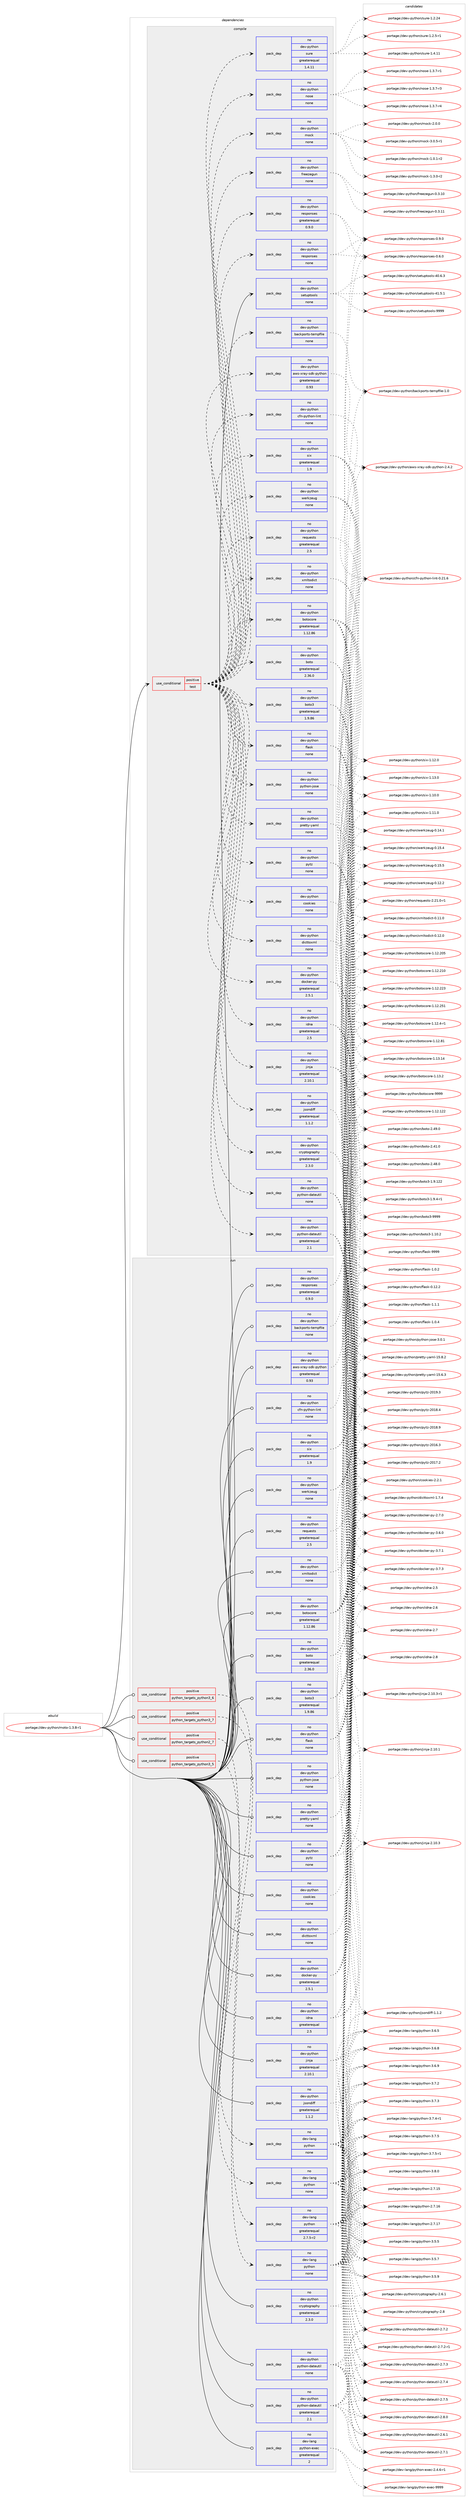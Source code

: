 digraph prolog {

# *************
# Graph options
# *************

newrank=true;
concentrate=true;
compound=true;
graph [rankdir=LR,fontname=Helvetica,fontsize=10,ranksep=1.5];#, ranksep=2.5, nodesep=0.2];
edge  [arrowhead=vee];
node  [fontname=Helvetica,fontsize=10];

# **********
# The ebuild
# **********

subgraph cluster_leftcol {
color=gray;
rank=same;
label=<<i>ebuild</i>>;
id [label="portage://dev-python/moto-1.3.8-r1", color=red, width=4, href="../dev-python/moto-1.3.8-r1.svg"];
}

# ****************
# The dependencies
# ****************

subgraph cluster_midcol {
color=gray;
label=<<i>dependencies</i>>;
subgraph cluster_compile {
fillcolor="#eeeeee";
style=filled;
label=<<i>compile</i>>;
subgraph cond31929 {
dependency149916 [label=<<TABLE BORDER="0" CELLBORDER="1" CELLSPACING="0" CELLPADDING="4"><TR><TD ROWSPAN="3" CELLPADDING="10">use_conditional</TD></TR><TR><TD>positive</TD></TR><TR><TD>test</TD></TR></TABLE>>, shape=none, color=red];
subgraph pack114659 {
dependency149917 [label=<<TABLE BORDER="0" CELLBORDER="1" CELLSPACING="0" CELLPADDING="4" WIDTH="220"><TR><TD ROWSPAN="6" CELLPADDING="30">pack_dep</TD></TR><TR><TD WIDTH="110">no</TD></TR><TR><TD>dev-python</TD></TR><TR><TD>aws-xray-sdk-python</TD></TR><TR><TD>greaterequal</TD></TR><TR><TD>0.93</TD></TR></TABLE>>, shape=none, color=blue];
}
dependency149916:e -> dependency149917:w [weight=20,style="dashed",arrowhead="vee"];
subgraph pack114660 {
dependency149918 [label=<<TABLE BORDER="0" CELLBORDER="1" CELLSPACING="0" CELLPADDING="4" WIDTH="220"><TR><TD ROWSPAN="6" CELLPADDING="30">pack_dep</TD></TR><TR><TD WIDTH="110">no</TD></TR><TR><TD>dev-python</TD></TR><TR><TD>backports-tempfile</TD></TR><TR><TD>none</TD></TR><TR><TD></TD></TR></TABLE>>, shape=none, color=blue];
}
dependency149916:e -> dependency149918:w [weight=20,style="dashed",arrowhead="vee"];
subgraph pack114661 {
dependency149919 [label=<<TABLE BORDER="0" CELLBORDER="1" CELLSPACING="0" CELLPADDING="4" WIDTH="220"><TR><TD ROWSPAN="6" CELLPADDING="30">pack_dep</TD></TR><TR><TD WIDTH="110">no</TD></TR><TR><TD>dev-python</TD></TR><TR><TD>cfn-python-lint</TD></TR><TR><TD>none</TD></TR><TR><TD></TD></TR></TABLE>>, shape=none, color=blue];
}
dependency149916:e -> dependency149919:w [weight=20,style="dashed",arrowhead="vee"];
subgraph pack114662 {
dependency149920 [label=<<TABLE BORDER="0" CELLBORDER="1" CELLSPACING="0" CELLPADDING="4" WIDTH="220"><TR><TD ROWSPAN="6" CELLPADDING="30">pack_dep</TD></TR><TR><TD WIDTH="110">no</TD></TR><TR><TD>dev-python</TD></TR><TR><TD>cryptography</TD></TR><TR><TD>greaterequal</TD></TR><TR><TD>2.3.0</TD></TR></TABLE>>, shape=none, color=blue];
}
dependency149916:e -> dependency149920:w [weight=20,style="dashed",arrowhead="vee"];
subgraph pack114663 {
dependency149921 [label=<<TABLE BORDER="0" CELLBORDER="1" CELLSPACING="0" CELLPADDING="4" WIDTH="220"><TR><TD ROWSPAN="6" CELLPADDING="30">pack_dep</TD></TR><TR><TD WIDTH="110">no</TD></TR><TR><TD>dev-python</TD></TR><TR><TD>cookies</TD></TR><TR><TD>none</TD></TR><TR><TD></TD></TR></TABLE>>, shape=none, color=blue];
}
dependency149916:e -> dependency149921:w [weight=20,style="dashed",arrowhead="vee"];
subgraph pack114664 {
dependency149922 [label=<<TABLE BORDER="0" CELLBORDER="1" CELLSPACING="0" CELLPADDING="4" WIDTH="220"><TR><TD ROWSPAN="6" CELLPADDING="30">pack_dep</TD></TR><TR><TD WIDTH="110">no</TD></TR><TR><TD>dev-python</TD></TR><TR><TD>dicttoxml</TD></TR><TR><TD>none</TD></TR><TR><TD></TD></TR></TABLE>>, shape=none, color=blue];
}
dependency149916:e -> dependency149922:w [weight=20,style="dashed",arrowhead="vee"];
subgraph pack114665 {
dependency149923 [label=<<TABLE BORDER="0" CELLBORDER="1" CELLSPACING="0" CELLPADDING="4" WIDTH="220"><TR><TD ROWSPAN="6" CELLPADDING="30">pack_dep</TD></TR><TR><TD WIDTH="110">no</TD></TR><TR><TD>dev-python</TD></TR><TR><TD>docker-py</TD></TR><TR><TD>greaterequal</TD></TR><TR><TD>2.5.1</TD></TR></TABLE>>, shape=none, color=blue];
}
dependency149916:e -> dependency149923:w [weight=20,style="dashed",arrowhead="vee"];
subgraph pack114666 {
dependency149924 [label=<<TABLE BORDER="0" CELLBORDER="1" CELLSPACING="0" CELLPADDING="4" WIDTH="220"><TR><TD ROWSPAN="6" CELLPADDING="30">pack_dep</TD></TR><TR><TD WIDTH="110">no</TD></TR><TR><TD>dev-python</TD></TR><TR><TD>idna</TD></TR><TR><TD>greaterequal</TD></TR><TR><TD>2.5</TD></TR></TABLE>>, shape=none, color=blue];
}
dependency149916:e -> dependency149924:w [weight=20,style="dashed",arrowhead="vee"];
subgraph pack114667 {
dependency149925 [label=<<TABLE BORDER="0" CELLBORDER="1" CELLSPACING="0" CELLPADDING="4" WIDTH="220"><TR><TD ROWSPAN="6" CELLPADDING="30">pack_dep</TD></TR><TR><TD WIDTH="110">no</TD></TR><TR><TD>dev-python</TD></TR><TR><TD>jinja</TD></TR><TR><TD>greaterequal</TD></TR><TR><TD>2.10.1</TD></TR></TABLE>>, shape=none, color=blue];
}
dependency149916:e -> dependency149925:w [weight=20,style="dashed",arrowhead="vee"];
subgraph pack114668 {
dependency149926 [label=<<TABLE BORDER="0" CELLBORDER="1" CELLSPACING="0" CELLPADDING="4" WIDTH="220"><TR><TD ROWSPAN="6" CELLPADDING="30">pack_dep</TD></TR><TR><TD WIDTH="110">no</TD></TR><TR><TD>dev-python</TD></TR><TR><TD>jsondiff</TD></TR><TR><TD>greaterequal</TD></TR><TR><TD>1.1.2</TD></TR></TABLE>>, shape=none, color=blue];
}
dependency149916:e -> dependency149926:w [weight=20,style="dashed",arrowhead="vee"];
subgraph pack114669 {
dependency149927 [label=<<TABLE BORDER="0" CELLBORDER="1" CELLSPACING="0" CELLPADDING="4" WIDTH="220"><TR><TD ROWSPAN="6" CELLPADDING="30">pack_dep</TD></TR><TR><TD WIDTH="110">no</TD></TR><TR><TD>dev-python</TD></TR><TR><TD>boto</TD></TR><TR><TD>greaterequal</TD></TR><TR><TD>2.36.0</TD></TR></TABLE>>, shape=none, color=blue];
}
dependency149916:e -> dependency149927:w [weight=20,style="dashed",arrowhead="vee"];
subgraph pack114670 {
dependency149928 [label=<<TABLE BORDER="0" CELLBORDER="1" CELLSPACING="0" CELLPADDING="4" WIDTH="220"><TR><TD ROWSPAN="6" CELLPADDING="30">pack_dep</TD></TR><TR><TD WIDTH="110">no</TD></TR><TR><TD>dev-python</TD></TR><TR><TD>boto3</TD></TR><TR><TD>greaterequal</TD></TR><TR><TD>1.9.86</TD></TR></TABLE>>, shape=none, color=blue];
}
dependency149916:e -> dependency149928:w [weight=20,style="dashed",arrowhead="vee"];
subgraph pack114671 {
dependency149929 [label=<<TABLE BORDER="0" CELLBORDER="1" CELLSPACING="0" CELLPADDING="4" WIDTH="220"><TR><TD ROWSPAN="6" CELLPADDING="30">pack_dep</TD></TR><TR><TD WIDTH="110">no</TD></TR><TR><TD>dev-python</TD></TR><TR><TD>botocore</TD></TR><TR><TD>greaterequal</TD></TR><TR><TD>1.12.86</TD></TR></TABLE>>, shape=none, color=blue];
}
dependency149916:e -> dependency149929:w [weight=20,style="dashed",arrowhead="vee"];
subgraph pack114672 {
dependency149930 [label=<<TABLE BORDER="0" CELLBORDER="1" CELLSPACING="0" CELLPADDING="4" WIDTH="220"><TR><TD ROWSPAN="6" CELLPADDING="30">pack_dep</TD></TR><TR><TD WIDTH="110">no</TD></TR><TR><TD>dev-python</TD></TR><TR><TD>flask</TD></TR><TR><TD>none</TD></TR><TR><TD></TD></TR></TABLE>>, shape=none, color=blue];
}
dependency149916:e -> dependency149930:w [weight=20,style="dashed",arrowhead="vee"];
subgraph pack114673 {
dependency149931 [label=<<TABLE BORDER="0" CELLBORDER="1" CELLSPACING="0" CELLPADDING="4" WIDTH="220"><TR><TD ROWSPAN="6" CELLPADDING="30">pack_dep</TD></TR><TR><TD WIDTH="110">no</TD></TR><TR><TD>dev-python</TD></TR><TR><TD>pretty-yaml</TD></TR><TR><TD>none</TD></TR><TR><TD></TD></TR></TABLE>>, shape=none, color=blue];
}
dependency149916:e -> dependency149931:w [weight=20,style="dashed",arrowhead="vee"];
subgraph pack114674 {
dependency149932 [label=<<TABLE BORDER="0" CELLBORDER="1" CELLSPACING="0" CELLPADDING="4" WIDTH="220"><TR><TD ROWSPAN="6" CELLPADDING="30">pack_dep</TD></TR><TR><TD WIDTH="110">no</TD></TR><TR><TD>dev-python</TD></TR><TR><TD>python-dateutil</TD></TR><TR><TD>greaterequal</TD></TR><TR><TD>2.1</TD></TR></TABLE>>, shape=none, color=blue];
}
dependency149916:e -> dependency149932:w [weight=20,style="dashed",arrowhead="vee"];
subgraph pack114675 {
dependency149933 [label=<<TABLE BORDER="0" CELLBORDER="1" CELLSPACING="0" CELLPADDING="4" WIDTH="220"><TR><TD ROWSPAN="6" CELLPADDING="30">pack_dep</TD></TR><TR><TD WIDTH="110">no</TD></TR><TR><TD>dev-python</TD></TR><TR><TD>pytz</TD></TR><TR><TD>none</TD></TR><TR><TD></TD></TR></TABLE>>, shape=none, color=blue];
}
dependency149916:e -> dependency149933:w [weight=20,style="dashed",arrowhead="vee"];
subgraph pack114676 {
dependency149934 [label=<<TABLE BORDER="0" CELLBORDER="1" CELLSPACING="0" CELLPADDING="4" WIDTH="220"><TR><TD ROWSPAN="6" CELLPADDING="30">pack_dep</TD></TR><TR><TD WIDTH="110">no</TD></TR><TR><TD>dev-python</TD></TR><TR><TD>python-dateutil</TD></TR><TR><TD>none</TD></TR><TR><TD></TD></TR></TABLE>>, shape=none, color=blue];
}
dependency149916:e -> dependency149934:w [weight=20,style="dashed",arrowhead="vee"];
subgraph pack114677 {
dependency149935 [label=<<TABLE BORDER="0" CELLBORDER="1" CELLSPACING="0" CELLPADDING="4" WIDTH="220"><TR><TD ROWSPAN="6" CELLPADDING="30">pack_dep</TD></TR><TR><TD WIDTH="110">no</TD></TR><TR><TD>dev-python</TD></TR><TR><TD>python-jose</TD></TR><TR><TD>none</TD></TR><TR><TD></TD></TR></TABLE>>, shape=none, color=blue];
}
dependency149916:e -> dependency149935:w [weight=20,style="dashed",arrowhead="vee"];
subgraph pack114678 {
dependency149936 [label=<<TABLE BORDER="0" CELLBORDER="1" CELLSPACING="0" CELLPADDING="4" WIDTH="220"><TR><TD ROWSPAN="6" CELLPADDING="30">pack_dep</TD></TR><TR><TD WIDTH="110">no</TD></TR><TR><TD>dev-python</TD></TR><TR><TD>responses</TD></TR><TR><TD>greaterequal</TD></TR><TR><TD>0.9.0</TD></TR></TABLE>>, shape=none, color=blue];
}
dependency149916:e -> dependency149936:w [weight=20,style="dashed",arrowhead="vee"];
subgraph pack114679 {
dependency149937 [label=<<TABLE BORDER="0" CELLBORDER="1" CELLSPACING="0" CELLPADDING="4" WIDTH="220"><TR><TD ROWSPAN="6" CELLPADDING="30">pack_dep</TD></TR><TR><TD WIDTH="110">no</TD></TR><TR><TD>dev-python</TD></TR><TR><TD>requests</TD></TR><TR><TD>greaterequal</TD></TR><TR><TD>2.5</TD></TR></TABLE>>, shape=none, color=blue];
}
dependency149916:e -> dependency149937:w [weight=20,style="dashed",arrowhead="vee"];
subgraph pack114680 {
dependency149938 [label=<<TABLE BORDER="0" CELLBORDER="1" CELLSPACING="0" CELLPADDING="4" WIDTH="220"><TR><TD ROWSPAN="6" CELLPADDING="30">pack_dep</TD></TR><TR><TD WIDTH="110">no</TD></TR><TR><TD>dev-python</TD></TR><TR><TD>xmltodict</TD></TR><TR><TD>none</TD></TR><TR><TD></TD></TR></TABLE>>, shape=none, color=blue];
}
dependency149916:e -> dependency149938:w [weight=20,style="dashed",arrowhead="vee"];
subgraph pack114681 {
dependency149939 [label=<<TABLE BORDER="0" CELLBORDER="1" CELLSPACING="0" CELLPADDING="4" WIDTH="220"><TR><TD ROWSPAN="6" CELLPADDING="30">pack_dep</TD></TR><TR><TD WIDTH="110">no</TD></TR><TR><TD>dev-python</TD></TR><TR><TD>six</TD></TR><TR><TD>greaterequal</TD></TR><TR><TD>1.9</TD></TR></TABLE>>, shape=none, color=blue];
}
dependency149916:e -> dependency149939:w [weight=20,style="dashed",arrowhead="vee"];
subgraph pack114682 {
dependency149940 [label=<<TABLE BORDER="0" CELLBORDER="1" CELLSPACING="0" CELLPADDING="4" WIDTH="220"><TR><TD ROWSPAN="6" CELLPADDING="30">pack_dep</TD></TR><TR><TD WIDTH="110">no</TD></TR><TR><TD>dev-python</TD></TR><TR><TD>werkzeug</TD></TR><TR><TD>none</TD></TR><TR><TD></TD></TR></TABLE>>, shape=none, color=blue];
}
dependency149916:e -> dependency149940:w [weight=20,style="dashed",arrowhead="vee"];
subgraph pack114683 {
dependency149941 [label=<<TABLE BORDER="0" CELLBORDER="1" CELLSPACING="0" CELLPADDING="4" WIDTH="220"><TR><TD ROWSPAN="6" CELLPADDING="30">pack_dep</TD></TR><TR><TD WIDTH="110">no</TD></TR><TR><TD>dev-python</TD></TR><TR><TD>freezegun</TD></TR><TR><TD>none</TD></TR><TR><TD></TD></TR></TABLE>>, shape=none, color=blue];
}
dependency149916:e -> dependency149941:w [weight=20,style="dashed",arrowhead="vee"];
subgraph pack114684 {
dependency149942 [label=<<TABLE BORDER="0" CELLBORDER="1" CELLSPACING="0" CELLPADDING="4" WIDTH="220"><TR><TD ROWSPAN="6" CELLPADDING="30">pack_dep</TD></TR><TR><TD WIDTH="110">no</TD></TR><TR><TD>dev-python</TD></TR><TR><TD>mock</TD></TR><TR><TD>none</TD></TR><TR><TD></TD></TR></TABLE>>, shape=none, color=blue];
}
dependency149916:e -> dependency149942:w [weight=20,style="dashed",arrowhead="vee"];
subgraph pack114685 {
dependency149943 [label=<<TABLE BORDER="0" CELLBORDER="1" CELLSPACING="0" CELLPADDING="4" WIDTH="220"><TR><TD ROWSPAN="6" CELLPADDING="30">pack_dep</TD></TR><TR><TD WIDTH="110">no</TD></TR><TR><TD>dev-python</TD></TR><TR><TD>nose</TD></TR><TR><TD>none</TD></TR><TR><TD></TD></TR></TABLE>>, shape=none, color=blue];
}
dependency149916:e -> dependency149943:w [weight=20,style="dashed",arrowhead="vee"];
subgraph pack114686 {
dependency149944 [label=<<TABLE BORDER="0" CELLBORDER="1" CELLSPACING="0" CELLPADDING="4" WIDTH="220"><TR><TD ROWSPAN="6" CELLPADDING="30">pack_dep</TD></TR><TR><TD WIDTH="110">no</TD></TR><TR><TD>dev-python</TD></TR><TR><TD>responses</TD></TR><TR><TD>none</TD></TR><TR><TD></TD></TR></TABLE>>, shape=none, color=blue];
}
dependency149916:e -> dependency149944:w [weight=20,style="dashed",arrowhead="vee"];
subgraph pack114687 {
dependency149945 [label=<<TABLE BORDER="0" CELLBORDER="1" CELLSPACING="0" CELLPADDING="4" WIDTH="220"><TR><TD ROWSPAN="6" CELLPADDING="30">pack_dep</TD></TR><TR><TD WIDTH="110">no</TD></TR><TR><TD>dev-python</TD></TR><TR><TD>sure</TD></TR><TR><TD>greaterequal</TD></TR><TR><TD>1.4.11</TD></TR></TABLE>>, shape=none, color=blue];
}
dependency149916:e -> dependency149945:w [weight=20,style="dashed",arrowhead="vee"];
}
id:e -> dependency149916:w [weight=20,style="solid",arrowhead="vee"];
subgraph pack114688 {
dependency149946 [label=<<TABLE BORDER="0" CELLBORDER="1" CELLSPACING="0" CELLPADDING="4" WIDTH="220"><TR><TD ROWSPAN="6" CELLPADDING="30">pack_dep</TD></TR><TR><TD WIDTH="110">no</TD></TR><TR><TD>dev-python</TD></TR><TR><TD>setuptools</TD></TR><TR><TD>none</TD></TR><TR><TD></TD></TR></TABLE>>, shape=none, color=blue];
}
id:e -> dependency149946:w [weight=20,style="solid",arrowhead="vee"];
}
subgraph cluster_compileandrun {
fillcolor="#eeeeee";
style=filled;
label=<<i>compile and run</i>>;
}
subgraph cluster_run {
fillcolor="#eeeeee";
style=filled;
label=<<i>run</i>>;
subgraph cond31930 {
dependency149947 [label=<<TABLE BORDER="0" CELLBORDER="1" CELLSPACING="0" CELLPADDING="4"><TR><TD ROWSPAN="3" CELLPADDING="10">use_conditional</TD></TR><TR><TD>positive</TD></TR><TR><TD>python_targets_python2_7</TD></TR></TABLE>>, shape=none, color=red];
subgraph pack114689 {
dependency149948 [label=<<TABLE BORDER="0" CELLBORDER="1" CELLSPACING="0" CELLPADDING="4" WIDTH="220"><TR><TD ROWSPAN="6" CELLPADDING="30">pack_dep</TD></TR><TR><TD WIDTH="110">no</TD></TR><TR><TD>dev-lang</TD></TR><TR><TD>python</TD></TR><TR><TD>greaterequal</TD></TR><TR><TD>2.7.5-r2</TD></TR></TABLE>>, shape=none, color=blue];
}
dependency149947:e -> dependency149948:w [weight=20,style="dashed",arrowhead="vee"];
}
id:e -> dependency149947:w [weight=20,style="solid",arrowhead="odot"];
subgraph cond31931 {
dependency149949 [label=<<TABLE BORDER="0" CELLBORDER="1" CELLSPACING="0" CELLPADDING="4"><TR><TD ROWSPAN="3" CELLPADDING="10">use_conditional</TD></TR><TR><TD>positive</TD></TR><TR><TD>python_targets_python3_5</TD></TR></TABLE>>, shape=none, color=red];
subgraph pack114690 {
dependency149950 [label=<<TABLE BORDER="0" CELLBORDER="1" CELLSPACING="0" CELLPADDING="4" WIDTH="220"><TR><TD ROWSPAN="6" CELLPADDING="30">pack_dep</TD></TR><TR><TD WIDTH="110">no</TD></TR><TR><TD>dev-lang</TD></TR><TR><TD>python</TD></TR><TR><TD>none</TD></TR><TR><TD></TD></TR></TABLE>>, shape=none, color=blue];
}
dependency149949:e -> dependency149950:w [weight=20,style="dashed",arrowhead="vee"];
}
id:e -> dependency149949:w [weight=20,style="solid",arrowhead="odot"];
subgraph cond31932 {
dependency149951 [label=<<TABLE BORDER="0" CELLBORDER="1" CELLSPACING="0" CELLPADDING="4"><TR><TD ROWSPAN="3" CELLPADDING="10">use_conditional</TD></TR><TR><TD>positive</TD></TR><TR><TD>python_targets_python3_6</TD></TR></TABLE>>, shape=none, color=red];
subgraph pack114691 {
dependency149952 [label=<<TABLE BORDER="0" CELLBORDER="1" CELLSPACING="0" CELLPADDING="4" WIDTH="220"><TR><TD ROWSPAN="6" CELLPADDING="30">pack_dep</TD></TR><TR><TD WIDTH="110">no</TD></TR><TR><TD>dev-lang</TD></TR><TR><TD>python</TD></TR><TR><TD>none</TD></TR><TR><TD></TD></TR></TABLE>>, shape=none, color=blue];
}
dependency149951:e -> dependency149952:w [weight=20,style="dashed",arrowhead="vee"];
}
id:e -> dependency149951:w [weight=20,style="solid",arrowhead="odot"];
subgraph cond31933 {
dependency149953 [label=<<TABLE BORDER="0" CELLBORDER="1" CELLSPACING="0" CELLPADDING="4"><TR><TD ROWSPAN="3" CELLPADDING="10">use_conditional</TD></TR><TR><TD>positive</TD></TR><TR><TD>python_targets_python3_7</TD></TR></TABLE>>, shape=none, color=red];
subgraph pack114692 {
dependency149954 [label=<<TABLE BORDER="0" CELLBORDER="1" CELLSPACING="0" CELLPADDING="4" WIDTH="220"><TR><TD ROWSPAN="6" CELLPADDING="30">pack_dep</TD></TR><TR><TD WIDTH="110">no</TD></TR><TR><TD>dev-lang</TD></TR><TR><TD>python</TD></TR><TR><TD>none</TD></TR><TR><TD></TD></TR></TABLE>>, shape=none, color=blue];
}
dependency149953:e -> dependency149954:w [weight=20,style="dashed",arrowhead="vee"];
}
id:e -> dependency149953:w [weight=20,style="solid",arrowhead="odot"];
subgraph pack114693 {
dependency149955 [label=<<TABLE BORDER="0" CELLBORDER="1" CELLSPACING="0" CELLPADDING="4" WIDTH="220"><TR><TD ROWSPAN="6" CELLPADDING="30">pack_dep</TD></TR><TR><TD WIDTH="110">no</TD></TR><TR><TD>dev-lang</TD></TR><TR><TD>python-exec</TD></TR><TR><TD>greaterequal</TD></TR><TR><TD>2</TD></TR></TABLE>>, shape=none, color=blue];
}
id:e -> dependency149955:w [weight=20,style="solid",arrowhead="odot"];
subgraph pack114694 {
dependency149956 [label=<<TABLE BORDER="0" CELLBORDER="1" CELLSPACING="0" CELLPADDING="4" WIDTH="220"><TR><TD ROWSPAN="6" CELLPADDING="30">pack_dep</TD></TR><TR><TD WIDTH="110">no</TD></TR><TR><TD>dev-python</TD></TR><TR><TD>aws-xray-sdk-python</TD></TR><TR><TD>greaterequal</TD></TR><TR><TD>0.93</TD></TR></TABLE>>, shape=none, color=blue];
}
id:e -> dependency149956:w [weight=20,style="solid",arrowhead="odot"];
subgraph pack114695 {
dependency149957 [label=<<TABLE BORDER="0" CELLBORDER="1" CELLSPACING="0" CELLPADDING="4" WIDTH="220"><TR><TD ROWSPAN="6" CELLPADDING="30">pack_dep</TD></TR><TR><TD WIDTH="110">no</TD></TR><TR><TD>dev-python</TD></TR><TR><TD>backports-tempfile</TD></TR><TR><TD>none</TD></TR><TR><TD></TD></TR></TABLE>>, shape=none, color=blue];
}
id:e -> dependency149957:w [weight=20,style="solid",arrowhead="odot"];
subgraph pack114696 {
dependency149958 [label=<<TABLE BORDER="0" CELLBORDER="1" CELLSPACING="0" CELLPADDING="4" WIDTH="220"><TR><TD ROWSPAN="6" CELLPADDING="30">pack_dep</TD></TR><TR><TD WIDTH="110">no</TD></TR><TR><TD>dev-python</TD></TR><TR><TD>boto</TD></TR><TR><TD>greaterequal</TD></TR><TR><TD>2.36.0</TD></TR></TABLE>>, shape=none, color=blue];
}
id:e -> dependency149958:w [weight=20,style="solid",arrowhead="odot"];
subgraph pack114697 {
dependency149959 [label=<<TABLE BORDER="0" CELLBORDER="1" CELLSPACING="0" CELLPADDING="4" WIDTH="220"><TR><TD ROWSPAN="6" CELLPADDING="30">pack_dep</TD></TR><TR><TD WIDTH="110">no</TD></TR><TR><TD>dev-python</TD></TR><TR><TD>boto3</TD></TR><TR><TD>greaterequal</TD></TR><TR><TD>1.9.86</TD></TR></TABLE>>, shape=none, color=blue];
}
id:e -> dependency149959:w [weight=20,style="solid",arrowhead="odot"];
subgraph pack114698 {
dependency149960 [label=<<TABLE BORDER="0" CELLBORDER="1" CELLSPACING="0" CELLPADDING="4" WIDTH="220"><TR><TD ROWSPAN="6" CELLPADDING="30">pack_dep</TD></TR><TR><TD WIDTH="110">no</TD></TR><TR><TD>dev-python</TD></TR><TR><TD>botocore</TD></TR><TR><TD>greaterequal</TD></TR><TR><TD>1.12.86</TD></TR></TABLE>>, shape=none, color=blue];
}
id:e -> dependency149960:w [weight=20,style="solid",arrowhead="odot"];
subgraph pack114699 {
dependency149961 [label=<<TABLE BORDER="0" CELLBORDER="1" CELLSPACING="0" CELLPADDING="4" WIDTH="220"><TR><TD ROWSPAN="6" CELLPADDING="30">pack_dep</TD></TR><TR><TD WIDTH="110">no</TD></TR><TR><TD>dev-python</TD></TR><TR><TD>cfn-python-lint</TD></TR><TR><TD>none</TD></TR><TR><TD></TD></TR></TABLE>>, shape=none, color=blue];
}
id:e -> dependency149961:w [weight=20,style="solid",arrowhead="odot"];
subgraph pack114700 {
dependency149962 [label=<<TABLE BORDER="0" CELLBORDER="1" CELLSPACING="0" CELLPADDING="4" WIDTH="220"><TR><TD ROWSPAN="6" CELLPADDING="30">pack_dep</TD></TR><TR><TD WIDTH="110">no</TD></TR><TR><TD>dev-python</TD></TR><TR><TD>cookies</TD></TR><TR><TD>none</TD></TR><TR><TD></TD></TR></TABLE>>, shape=none, color=blue];
}
id:e -> dependency149962:w [weight=20,style="solid",arrowhead="odot"];
subgraph pack114701 {
dependency149963 [label=<<TABLE BORDER="0" CELLBORDER="1" CELLSPACING="0" CELLPADDING="4" WIDTH="220"><TR><TD ROWSPAN="6" CELLPADDING="30">pack_dep</TD></TR><TR><TD WIDTH="110">no</TD></TR><TR><TD>dev-python</TD></TR><TR><TD>cryptography</TD></TR><TR><TD>greaterequal</TD></TR><TR><TD>2.3.0</TD></TR></TABLE>>, shape=none, color=blue];
}
id:e -> dependency149963:w [weight=20,style="solid",arrowhead="odot"];
subgraph pack114702 {
dependency149964 [label=<<TABLE BORDER="0" CELLBORDER="1" CELLSPACING="0" CELLPADDING="4" WIDTH="220"><TR><TD ROWSPAN="6" CELLPADDING="30">pack_dep</TD></TR><TR><TD WIDTH="110">no</TD></TR><TR><TD>dev-python</TD></TR><TR><TD>dicttoxml</TD></TR><TR><TD>none</TD></TR><TR><TD></TD></TR></TABLE>>, shape=none, color=blue];
}
id:e -> dependency149964:w [weight=20,style="solid",arrowhead="odot"];
subgraph pack114703 {
dependency149965 [label=<<TABLE BORDER="0" CELLBORDER="1" CELLSPACING="0" CELLPADDING="4" WIDTH="220"><TR><TD ROWSPAN="6" CELLPADDING="30">pack_dep</TD></TR><TR><TD WIDTH="110">no</TD></TR><TR><TD>dev-python</TD></TR><TR><TD>docker-py</TD></TR><TR><TD>greaterequal</TD></TR><TR><TD>2.5.1</TD></TR></TABLE>>, shape=none, color=blue];
}
id:e -> dependency149965:w [weight=20,style="solid",arrowhead="odot"];
subgraph pack114704 {
dependency149966 [label=<<TABLE BORDER="0" CELLBORDER="1" CELLSPACING="0" CELLPADDING="4" WIDTH="220"><TR><TD ROWSPAN="6" CELLPADDING="30">pack_dep</TD></TR><TR><TD WIDTH="110">no</TD></TR><TR><TD>dev-python</TD></TR><TR><TD>flask</TD></TR><TR><TD>none</TD></TR><TR><TD></TD></TR></TABLE>>, shape=none, color=blue];
}
id:e -> dependency149966:w [weight=20,style="solid",arrowhead="odot"];
subgraph pack114705 {
dependency149967 [label=<<TABLE BORDER="0" CELLBORDER="1" CELLSPACING="0" CELLPADDING="4" WIDTH="220"><TR><TD ROWSPAN="6" CELLPADDING="30">pack_dep</TD></TR><TR><TD WIDTH="110">no</TD></TR><TR><TD>dev-python</TD></TR><TR><TD>idna</TD></TR><TR><TD>greaterequal</TD></TR><TR><TD>2.5</TD></TR></TABLE>>, shape=none, color=blue];
}
id:e -> dependency149967:w [weight=20,style="solid",arrowhead="odot"];
subgraph pack114706 {
dependency149968 [label=<<TABLE BORDER="0" CELLBORDER="1" CELLSPACING="0" CELLPADDING="4" WIDTH="220"><TR><TD ROWSPAN="6" CELLPADDING="30">pack_dep</TD></TR><TR><TD WIDTH="110">no</TD></TR><TR><TD>dev-python</TD></TR><TR><TD>jinja</TD></TR><TR><TD>greaterequal</TD></TR><TR><TD>2.10.1</TD></TR></TABLE>>, shape=none, color=blue];
}
id:e -> dependency149968:w [weight=20,style="solid",arrowhead="odot"];
subgraph pack114707 {
dependency149969 [label=<<TABLE BORDER="0" CELLBORDER="1" CELLSPACING="0" CELLPADDING="4" WIDTH="220"><TR><TD ROWSPAN="6" CELLPADDING="30">pack_dep</TD></TR><TR><TD WIDTH="110">no</TD></TR><TR><TD>dev-python</TD></TR><TR><TD>jsondiff</TD></TR><TR><TD>greaterequal</TD></TR><TR><TD>1.1.2</TD></TR></TABLE>>, shape=none, color=blue];
}
id:e -> dependency149969:w [weight=20,style="solid",arrowhead="odot"];
subgraph pack114708 {
dependency149970 [label=<<TABLE BORDER="0" CELLBORDER="1" CELLSPACING="0" CELLPADDING="4" WIDTH="220"><TR><TD ROWSPAN="6" CELLPADDING="30">pack_dep</TD></TR><TR><TD WIDTH="110">no</TD></TR><TR><TD>dev-python</TD></TR><TR><TD>pretty-yaml</TD></TR><TR><TD>none</TD></TR><TR><TD></TD></TR></TABLE>>, shape=none, color=blue];
}
id:e -> dependency149970:w [weight=20,style="solid",arrowhead="odot"];
subgraph pack114709 {
dependency149971 [label=<<TABLE BORDER="0" CELLBORDER="1" CELLSPACING="0" CELLPADDING="4" WIDTH="220"><TR><TD ROWSPAN="6" CELLPADDING="30">pack_dep</TD></TR><TR><TD WIDTH="110">no</TD></TR><TR><TD>dev-python</TD></TR><TR><TD>python-dateutil</TD></TR><TR><TD>greaterequal</TD></TR><TR><TD>2.1</TD></TR></TABLE>>, shape=none, color=blue];
}
id:e -> dependency149971:w [weight=20,style="solid",arrowhead="odot"];
subgraph pack114710 {
dependency149972 [label=<<TABLE BORDER="0" CELLBORDER="1" CELLSPACING="0" CELLPADDING="4" WIDTH="220"><TR><TD ROWSPAN="6" CELLPADDING="30">pack_dep</TD></TR><TR><TD WIDTH="110">no</TD></TR><TR><TD>dev-python</TD></TR><TR><TD>python-dateutil</TD></TR><TR><TD>none</TD></TR><TR><TD></TD></TR></TABLE>>, shape=none, color=blue];
}
id:e -> dependency149972:w [weight=20,style="solid",arrowhead="odot"];
subgraph pack114711 {
dependency149973 [label=<<TABLE BORDER="0" CELLBORDER="1" CELLSPACING="0" CELLPADDING="4" WIDTH="220"><TR><TD ROWSPAN="6" CELLPADDING="30">pack_dep</TD></TR><TR><TD WIDTH="110">no</TD></TR><TR><TD>dev-python</TD></TR><TR><TD>python-jose</TD></TR><TR><TD>none</TD></TR><TR><TD></TD></TR></TABLE>>, shape=none, color=blue];
}
id:e -> dependency149973:w [weight=20,style="solid",arrowhead="odot"];
subgraph pack114712 {
dependency149974 [label=<<TABLE BORDER="0" CELLBORDER="1" CELLSPACING="0" CELLPADDING="4" WIDTH="220"><TR><TD ROWSPAN="6" CELLPADDING="30">pack_dep</TD></TR><TR><TD WIDTH="110">no</TD></TR><TR><TD>dev-python</TD></TR><TR><TD>pytz</TD></TR><TR><TD>none</TD></TR><TR><TD></TD></TR></TABLE>>, shape=none, color=blue];
}
id:e -> dependency149974:w [weight=20,style="solid",arrowhead="odot"];
subgraph pack114713 {
dependency149975 [label=<<TABLE BORDER="0" CELLBORDER="1" CELLSPACING="0" CELLPADDING="4" WIDTH="220"><TR><TD ROWSPAN="6" CELLPADDING="30">pack_dep</TD></TR><TR><TD WIDTH="110">no</TD></TR><TR><TD>dev-python</TD></TR><TR><TD>requests</TD></TR><TR><TD>greaterequal</TD></TR><TR><TD>2.5</TD></TR></TABLE>>, shape=none, color=blue];
}
id:e -> dependency149975:w [weight=20,style="solid",arrowhead="odot"];
subgraph pack114714 {
dependency149976 [label=<<TABLE BORDER="0" CELLBORDER="1" CELLSPACING="0" CELLPADDING="4" WIDTH="220"><TR><TD ROWSPAN="6" CELLPADDING="30">pack_dep</TD></TR><TR><TD WIDTH="110">no</TD></TR><TR><TD>dev-python</TD></TR><TR><TD>responses</TD></TR><TR><TD>greaterequal</TD></TR><TR><TD>0.9.0</TD></TR></TABLE>>, shape=none, color=blue];
}
id:e -> dependency149976:w [weight=20,style="solid",arrowhead="odot"];
subgraph pack114715 {
dependency149977 [label=<<TABLE BORDER="0" CELLBORDER="1" CELLSPACING="0" CELLPADDING="4" WIDTH="220"><TR><TD ROWSPAN="6" CELLPADDING="30">pack_dep</TD></TR><TR><TD WIDTH="110">no</TD></TR><TR><TD>dev-python</TD></TR><TR><TD>six</TD></TR><TR><TD>greaterequal</TD></TR><TR><TD>1.9</TD></TR></TABLE>>, shape=none, color=blue];
}
id:e -> dependency149977:w [weight=20,style="solid",arrowhead="odot"];
subgraph pack114716 {
dependency149978 [label=<<TABLE BORDER="0" CELLBORDER="1" CELLSPACING="0" CELLPADDING="4" WIDTH="220"><TR><TD ROWSPAN="6" CELLPADDING="30">pack_dep</TD></TR><TR><TD WIDTH="110">no</TD></TR><TR><TD>dev-python</TD></TR><TR><TD>werkzeug</TD></TR><TR><TD>none</TD></TR><TR><TD></TD></TR></TABLE>>, shape=none, color=blue];
}
id:e -> dependency149978:w [weight=20,style="solid",arrowhead="odot"];
subgraph pack114717 {
dependency149979 [label=<<TABLE BORDER="0" CELLBORDER="1" CELLSPACING="0" CELLPADDING="4" WIDTH="220"><TR><TD ROWSPAN="6" CELLPADDING="30">pack_dep</TD></TR><TR><TD WIDTH="110">no</TD></TR><TR><TD>dev-python</TD></TR><TR><TD>xmltodict</TD></TR><TR><TD>none</TD></TR><TR><TD></TD></TR></TABLE>>, shape=none, color=blue];
}
id:e -> dependency149979:w [weight=20,style="solid",arrowhead="odot"];
}
}

# **************
# The candidates
# **************

subgraph cluster_choices {
rank=same;
color=gray;
label=<<i>candidates</i>>;

subgraph choice114659 {
color=black;
nodesep=1;
choiceportage10010111845112121116104111110479711911545120114971214511510010745112121116104111110455046524650 [label="portage://dev-python/aws-xray-sdk-python-2.4.2", color=red, width=4,href="../dev-python/aws-xray-sdk-python-2.4.2.svg"];
dependency149917:e -> choiceportage10010111845112121116104111110479711911545120114971214511510010745112121116104111110455046524650:w [style=dotted,weight="100"];
}
subgraph choice114660 {
color=black;
nodesep=1;
choiceportage10010111845112121116104111110479897991071121111141161154511610110911210210510810145494648 [label="portage://dev-python/backports-tempfile-1.0", color=red, width=4,href="../dev-python/backports-tempfile-1.0.svg"];
dependency149918:e -> choiceportage10010111845112121116104111110479897991071121111141161154511610110911210210510810145494648:w [style=dotted,weight="100"];
}
subgraph choice114661 {
color=black;
nodesep=1;
choiceportage100101118451121211161041111104799102110451121211161041111104510810511011645484650494654 [label="portage://dev-python/cfn-python-lint-0.21.6", color=red, width=4,href="../dev-python/cfn-python-lint-0.21.6.svg"];
dependency149919:e -> choiceportage100101118451121211161041111104799102110451121211161041111104510810511011645484650494654:w [style=dotted,weight="100"];
}
subgraph choice114662 {
color=black;
nodesep=1;
choiceportage10010111845112121116104111110479911412111211611110311497112104121455046544649 [label="portage://dev-python/cryptography-2.6.1", color=red, width=4,href="../dev-python/cryptography-2.6.1.svg"];
choiceportage1001011184511212111610411111047991141211121161111031149711210412145504656 [label="portage://dev-python/cryptography-2.8", color=red, width=4,href="../dev-python/cryptography-2.8.svg"];
dependency149920:e -> choiceportage10010111845112121116104111110479911412111211611110311497112104121455046544649:w [style=dotted,weight="100"];
dependency149920:e -> choiceportage1001011184511212111610411111047991141211121161111031149711210412145504656:w [style=dotted,weight="100"];
}
subgraph choice114663 {
color=black;
nodesep=1;
choiceportage100101118451121211161041111104799111111107105101115455046504649 [label="portage://dev-python/cookies-2.2.1", color=red, width=4,href="../dev-python/cookies-2.2.1.svg"];
dependency149921:e -> choiceportage100101118451121211161041111104799111111107105101115455046504649:w [style=dotted,weight="100"];
}
subgraph choice114664 {
color=black;
nodesep=1;
choiceportage100101118451121211161041111104710010599116116111120109108454946554652 [label="portage://dev-python/dicttoxml-1.7.4", color=red, width=4,href="../dev-python/dicttoxml-1.7.4.svg"];
dependency149922:e -> choiceportage100101118451121211161041111104710010599116116111120109108454946554652:w [style=dotted,weight="100"];
}
subgraph choice114665 {
color=black;
nodesep=1;
choiceportage10010111845112121116104111110471001119910710111445112121455046554648 [label="portage://dev-python/docker-py-2.7.0", color=red, width=4,href="../dev-python/docker-py-2.7.0.svg"];
choiceportage10010111845112121116104111110471001119910710111445112121455146544648 [label="portage://dev-python/docker-py-3.6.0", color=red, width=4,href="../dev-python/docker-py-3.6.0.svg"];
choiceportage10010111845112121116104111110471001119910710111445112121455146554649 [label="portage://dev-python/docker-py-3.7.1", color=red, width=4,href="../dev-python/docker-py-3.7.1.svg"];
choiceportage10010111845112121116104111110471001119910710111445112121455146554651 [label="portage://dev-python/docker-py-3.7.3", color=red, width=4,href="../dev-python/docker-py-3.7.3.svg"];
dependency149923:e -> choiceportage10010111845112121116104111110471001119910710111445112121455046554648:w [style=dotted,weight="100"];
dependency149923:e -> choiceportage10010111845112121116104111110471001119910710111445112121455146544648:w [style=dotted,weight="100"];
dependency149923:e -> choiceportage10010111845112121116104111110471001119910710111445112121455146554649:w [style=dotted,weight="100"];
dependency149923:e -> choiceportage10010111845112121116104111110471001119910710111445112121455146554651:w [style=dotted,weight="100"];
}
subgraph choice114666 {
color=black;
nodesep=1;
choiceportage10010111845112121116104111110471051001109745504653 [label="portage://dev-python/idna-2.5", color=red, width=4,href="../dev-python/idna-2.5.svg"];
choiceportage10010111845112121116104111110471051001109745504654 [label="portage://dev-python/idna-2.6", color=red, width=4,href="../dev-python/idna-2.6.svg"];
choiceportage10010111845112121116104111110471051001109745504655 [label="portage://dev-python/idna-2.7", color=red, width=4,href="../dev-python/idna-2.7.svg"];
choiceportage10010111845112121116104111110471051001109745504656 [label="portage://dev-python/idna-2.8", color=red, width=4,href="../dev-python/idna-2.8.svg"];
dependency149924:e -> choiceportage10010111845112121116104111110471051001109745504653:w [style=dotted,weight="100"];
dependency149924:e -> choiceportage10010111845112121116104111110471051001109745504654:w [style=dotted,weight="100"];
dependency149924:e -> choiceportage10010111845112121116104111110471051001109745504655:w [style=dotted,weight="100"];
dependency149924:e -> choiceportage10010111845112121116104111110471051001109745504656:w [style=dotted,weight="100"];
}
subgraph choice114667 {
color=black;
nodesep=1;
choiceportage10010111845112121116104111110471061051101069745504649484649 [label="portage://dev-python/jinja-2.10.1", color=red, width=4,href="../dev-python/jinja-2.10.1.svg"];
choiceportage10010111845112121116104111110471061051101069745504649484651 [label="portage://dev-python/jinja-2.10.3", color=red, width=4,href="../dev-python/jinja-2.10.3.svg"];
choiceportage100101118451121211161041111104710610511010697455046494846514511449 [label="portage://dev-python/jinja-2.10.3-r1", color=red, width=4,href="../dev-python/jinja-2.10.3-r1.svg"];
dependency149925:e -> choiceportage10010111845112121116104111110471061051101069745504649484649:w [style=dotted,weight="100"];
dependency149925:e -> choiceportage10010111845112121116104111110471061051101069745504649484651:w [style=dotted,weight="100"];
dependency149925:e -> choiceportage100101118451121211161041111104710610511010697455046494846514511449:w [style=dotted,weight="100"];
}
subgraph choice114668 {
color=black;
nodesep=1;
choiceportage1001011184511212111610411111047106115111110100105102102454946494650 [label="portage://dev-python/jsondiff-1.1.2", color=red, width=4,href="../dev-python/jsondiff-1.1.2.svg"];
dependency149926:e -> choiceportage1001011184511212111610411111047106115111110100105102102454946494650:w [style=dotted,weight="100"];
}
subgraph choice114669 {
color=black;
nodesep=1;
choiceportage10010111845112121116104111110479811111611145504652494648 [label="portage://dev-python/boto-2.41.0", color=red, width=4,href="../dev-python/boto-2.41.0.svg"];
choiceportage10010111845112121116104111110479811111611145504652564648 [label="portage://dev-python/boto-2.48.0", color=red, width=4,href="../dev-python/boto-2.48.0.svg"];
choiceportage10010111845112121116104111110479811111611145504652574648 [label="portage://dev-python/boto-2.49.0", color=red, width=4,href="../dev-python/boto-2.49.0.svg"];
dependency149927:e -> choiceportage10010111845112121116104111110479811111611145504652494648:w [style=dotted,weight="100"];
dependency149927:e -> choiceportage10010111845112121116104111110479811111611145504652564648:w [style=dotted,weight="100"];
dependency149927:e -> choiceportage10010111845112121116104111110479811111611145504652574648:w [style=dotted,weight="100"];
}
subgraph choice114670 {
color=black;
nodesep=1;
choiceportage1001011184511212111610411111047981111161115145494649484650 [label="portage://dev-python/boto3-1.10.2", color=red, width=4,href="../dev-python/boto3-1.10.2.svg"];
choiceportage100101118451121211161041111104798111116111514549465746495050 [label="portage://dev-python/boto3-1.9.122", color=red, width=4,href="../dev-python/boto3-1.9.122.svg"];
choiceportage100101118451121211161041111104798111116111514549465746524511449 [label="portage://dev-python/boto3-1.9.4-r1", color=red, width=4,href="../dev-python/boto3-1.9.4-r1.svg"];
choiceportage100101118451121211161041111104798111116111514557575757 [label="portage://dev-python/boto3-9999", color=red, width=4,href="../dev-python/boto3-9999.svg"];
dependency149928:e -> choiceportage1001011184511212111610411111047981111161115145494649484650:w [style=dotted,weight="100"];
dependency149928:e -> choiceportage100101118451121211161041111104798111116111514549465746495050:w [style=dotted,weight="100"];
dependency149928:e -> choiceportage100101118451121211161041111104798111116111514549465746524511449:w [style=dotted,weight="100"];
dependency149928:e -> choiceportage100101118451121211161041111104798111116111514557575757:w [style=dotted,weight="100"];
}
subgraph choice114671 {
color=black;
nodesep=1;
choiceportage10010111845112121116104111110479811111611199111114101454946495046495050 [label="portage://dev-python/botocore-1.12.122", color=red, width=4,href="../dev-python/botocore-1.12.122.svg"];
choiceportage10010111845112121116104111110479811111611199111114101454946495046504853 [label="portage://dev-python/botocore-1.12.205", color=red, width=4,href="../dev-python/botocore-1.12.205.svg"];
choiceportage10010111845112121116104111110479811111611199111114101454946495046504948 [label="portage://dev-python/botocore-1.12.210", color=red, width=4,href="../dev-python/botocore-1.12.210.svg"];
choiceportage10010111845112121116104111110479811111611199111114101454946495046505051 [label="portage://dev-python/botocore-1.12.223", color=red, width=4,href="../dev-python/botocore-1.12.223.svg"];
choiceportage10010111845112121116104111110479811111611199111114101454946495046505349 [label="portage://dev-python/botocore-1.12.251", color=red, width=4,href="../dev-python/botocore-1.12.251.svg"];
choiceportage10010111845112121116104111110479811111611199111114101454946495046524511449 [label="portage://dev-python/botocore-1.12.4-r1", color=red, width=4,href="../dev-python/botocore-1.12.4-r1.svg"];
choiceportage100101118451121211161041111104798111116111991111141014549464950465649 [label="portage://dev-python/botocore-1.12.81", color=red, width=4,href="../dev-python/botocore-1.12.81.svg"];
choiceportage100101118451121211161041111104798111116111991111141014549464951464952 [label="portage://dev-python/botocore-1.13.14", color=red, width=4,href="../dev-python/botocore-1.13.14.svg"];
choiceportage1001011184511212111610411111047981111161119911111410145494649514650 [label="portage://dev-python/botocore-1.13.2", color=red, width=4,href="../dev-python/botocore-1.13.2.svg"];
choiceportage100101118451121211161041111104798111116111991111141014557575757 [label="portage://dev-python/botocore-9999", color=red, width=4,href="../dev-python/botocore-9999.svg"];
dependency149929:e -> choiceportage10010111845112121116104111110479811111611199111114101454946495046495050:w [style=dotted,weight="100"];
dependency149929:e -> choiceportage10010111845112121116104111110479811111611199111114101454946495046504853:w [style=dotted,weight="100"];
dependency149929:e -> choiceportage10010111845112121116104111110479811111611199111114101454946495046504948:w [style=dotted,weight="100"];
dependency149929:e -> choiceportage10010111845112121116104111110479811111611199111114101454946495046505051:w [style=dotted,weight="100"];
dependency149929:e -> choiceportage10010111845112121116104111110479811111611199111114101454946495046505349:w [style=dotted,weight="100"];
dependency149929:e -> choiceportage10010111845112121116104111110479811111611199111114101454946495046524511449:w [style=dotted,weight="100"];
dependency149929:e -> choiceportage100101118451121211161041111104798111116111991111141014549464950465649:w [style=dotted,weight="100"];
dependency149929:e -> choiceportage100101118451121211161041111104798111116111991111141014549464951464952:w [style=dotted,weight="100"];
dependency149929:e -> choiceportage1001011184511212111610411111047981111161119911111410145494649514650:w [style=dotted,weight="100"];
dependency149929:e -> choiceportage100101118451121211161041111104798111116111991111141014557575757:w [style=dotted,weight="100"];
}
subgraph choice114672 {
color=black;
nodesep=1;
choiceportage10010111845112121116104111110471021089711510745484649504650 [label="portage://dev-python/flask-0.12.2", color=red, width=4,href="../dev-python/flask-0.12.2.svg"];
choiceportage100101118451121211161041111104710210897115107454946484650 [label="portage://dev-python/flask-1.0.2", color=red, width=4,href="../dev-python/flask-1.0.2.svg"];
choiceportage100101118451121211161041111104710210897115107454946484652 [label="portage://dev-python/flask-1.0.4", color=red, width=4,href="../dev-python/flask-1.0.4.svg"];
choiceportage100101118451121211161041111104710210897115107454946494649 [label="portage://dev-python/flask-1.1.1", color=red, width=4,href="../dev-python/flask-1.1.1.svg"];
choiceportage1001011184511212111610411111047102108971151074557575757 [label="portage://dev-python/flask-9999", color=red, width=4,href="../dev-python/flask-9999.svg"];
dependency149930:e -> choiceportage10010111845112121116104111110471021089711510745484649504650:w [style=dotted,weight="100"];
dependency149930:e -> choiceportage100101118451121211161041111104710210897115107454946484650:w [style=dotted,weight="100"];
dependency149930:e -> choiceportage100101118451121211161041111104710210897115107454946484652:w [style=dotted,weight="100"];
dependency149930:e -> choiceportage100101118451121211161041111104710210897115107454946494649:w [style=dotted,weight="100"];
dependency149930:e -> choiceportage1001011184511212111610411111047102108971151074557575757:w [style=dotted,weight="100"];
}
subgraph choice114673 {
color=black;
nodesep=1;
choiceportage1001011184511212111610411111047112114101116116121451219710910845495346544651 [label="portage://dev-python/pretty-yaml-15.6.3", color=red, width=4,href="../dev-python/pretty-yaml-15.6.3.svg"];
choiceportage1001011184511212111610411111047112114101116116121451219710910845495346564650 [label="portage://dev-python/pretty-yaml-15.8.2", color=red, width=4,href="../dev-python/pretty-yaml-15.8.2.svg"];
dependency149931:e -> choiceportage1001011184511212111610411111047112114101116116121451219710910845495346544651:w [style=dotted,weight="100"];
dependency149931:e -> choiceportage1001011184511212111610411111047112114101116116121451219710910845495346564650:w [style=dotted,weight="100"];
}
subgraph choice114674 {
color=black;
nodesep=1;
choiceportage10010111845112121116104111110471121211161041111104510097116101117116105108455046544649 [label="portage://dev-python/python-dateutil-2.6.1", color=red, width=4,href="../dev-python/python-dateutil-2.6.1.svg"];
choiceportage10010111845112121116104111110471121211161041111104510097116101117116105108455046554649 [label="portage://dev-python/python-dateutil-2.7.1", color=red, width=4,href="../dev-python/python-dateutil-2.7.1.svg"];
choiceportage10010111845112121116104111110471121211161041111104510097116101117116105108455046554650 [label="portage://dev-python/python-dateutil-2.7.2", color=red, width=4,href="../dev-python/python-dateutil-2.7.2.svg"];
choiceportage100101118451121211161041111104711212111610411111045100971161011171161051084550465546504511449 [label="portage://dev-python/python-dateutil-2.7.2-r1", color=red, width=4,href="../dev-python/python-dateutil-2.7.2-r1.svg"];
choiceportage10010111845112121116104111110471121211161041111104510097116101117116105108455046554651 [label="portage://dev-python/python-dateutil-2.7.3", color=red, width=4,href="../dev-python/python-dateutil-2.7.3.svg"];
choiceportage10010111845112121116104111110471121211161041111104510097116101117116105108455046554652 [label="portage://dev-python/python-dateutil-2.7.4", color=red, width=4,href="../dev-python/python-dateutil-2.7.4.svg"];
choiceportage10010111845112121116104111110471121211161041111104510097116101117116105108455046554653 [label="portage://dev-python/python-dateutil-2.7.5", color=red, width=4,href="../dev-python/python-dateutil-2.7.5.svg"];
choiceportage10010111845112121116104111110471121211161041111104510097116101117116105108455046564648 [label="portage://dev-python/python-dateutil-2.8.0", color=red, width=4,href="../dev-python/python-dateutil-2.8.0.svg"];
dependency149932:e -> choiceportage10010111845112121116104111110471121211161041111104510097116101117116105108455046544649:w [style=dotted,weight="100"];
dependency149932:e -> choiceportage10010111845112121116104111110471121211161041111104510097116101117116105108455046554649:w [style=dotted,weight="100"];
dependency149932:e -> choiceportage10010111845112121116104111110471121211161041111104510097116101117116105108455046554650:w [style=dotted,weight="100"];
dependency149932:e -> choiceportage100101118451121211161041111104711212111610411111045100971161011171161051084550465546504511449:w [style=dotted,weight="100"];
dependency149932:e -> choiceportage10010111845112121116104111110471121211161041111104510097116101117116105108455046554651:w [style=dotted,weight="100"];
dependency149932:e -> choiceportage10010111845112121116104111110471121211161041111104510097116101117116105108455046554652:w [style=dotted,weight="100"];
dependency149932:e -> choiceportage10010111845112121116104111110471121211161041111104510097116101117116105108455046554653:w [style=dotted,weight="100"];
dependency149932:e -> choiceportage10010111845112121116104111110471121211161041111104510097116101117116105108455046564648:w [style=dotted,weight="100"];
}
subgraph choice114675 {
color=black;
nodesep=1;
choiceportage100101118451121211161041111104711212111612245504849544651 [label="portage://dev-python/pytz-2016.3", color=red, width=4,href="../dev-python/pytz-2016.3.svg"];
choiceportage100101118451121211161041111104711212111612245504849554650 [label="portage://dev-python/pytz-2017.2", color=red, width=4,href="../dev-python/pytz-2017.2.svg"];
choiceportage100101118451121211161041111104711212111612245504849564652 [label="portage://dev-python/pytz-2018.4", color=red, width=4,href="../dev-python/pytz-2018.4.svg"];
choiceportage100101118451121211161041111104711212111612245504849564657 [label="portage://dev-python/pytz-2018.9", color=red, width=4,href="../dev-python/pytz-2018.9.svg"];
choiceportage100101118451121211161041111104711212111612245504849574651 [label="portage://dev-python/pytz-2019.3", color=red, width=4,href="../dev-python/pytz-2019.3.svg"];
dependency149933:e -> choiceportage100101118451121211161041111104711212111612245504849544651:w [style=dotted,weight="100"];
dependency149933:e -> choiceportage100101118451121211161041111104711212111612245504849554650:w [style=dotted,weight="100"];
dependency149933:e -> choiceportage100101118451121211161041111104711212111612245504849564652:w [style=dotted,weight="100"];
dependency149933:e -> choiceportage100101118451121211161041111104711212111612245504849564657:w [style=dotted,weight="100"];
dependency149933:e -> choiceportage100101118451121211161041111104711212111612245504849574651:w [style=dotted,weight="100"];
}
subgraph choice114676 {
color=black;
nodesep=1;
choiceportage10010111845112121116104111110471121211161041111104510097116101117116105108455046544649 [label="portage://dev-python/python-dateutil-2.6.1", color=red, width=4,href="../dev-python/python-dateutil-2.6.1.svg"];
choiceportage10010111845112121116104111110471121211161041111104510097116101117116105108455046554649 [label="portage://dev-python/python-dateutil-2.7.1", color=red, width=4,href="../dev-python/python-dateutil-2.7.1.svg"];
choiceportage10010111845112121116104111110471121211161041111104510097116101117116105108455046554650 [label="portage://dev-python/python-dateutil-2.7.2", color=red, width=4,href="../dev-python/python-dateutil-2.7.2.svg"];
choiceportage100101118451121211161041111104711212111610411111045100971161011171161051084550465546504511449 [label="portage://dev-python/python-dateutil-2.7.2-r1", color=red, width=4,href="../dev-python/python-dateutil-2.7.2-r1.svg"];
choiceportage10010111845112121116104111110471121211161041111104510097116101117116105108455046554651 [label="portage://dev-python/python-dateutil-2.7.3", color=red, width=4,href="../dev-python/python-dateutil-2.7.3.svg"];
choiceportage10010111845112121116104111110471121211161041111104510097116101117116105108455046554652 [label="portage://dev-python/python-dateutil-2.7.4", color=red, width=4,href="../dev-python/python-dateutil-2.7.4.svg"];
choiceportage10010111845112121116104111110471121211161041111104510097116101117116105108455046554653 [label="portage://dev-python/python-dateutil-2.7.5", color=red, width=4,href="../dev-python/python-dateutil-2.7.5.svg"];
choiceportage10010111845112121116104111110471121211161041111104510097116101117116105108455046564648 [label="portage://dev-python/python-dateutil-2.8.0", color=red, width=4,href="../dev-python/python-dateutil-2.8.0.svg"];
dependency149934:e -> choiceportage10010111845112121116104111110471121211161041111104510097116101117116105108455046544649:w [style=dotted,weight="100"];
dependency149934:e -> choiceportage10010111845112121116104111110471121211161041111104510097116101117116105108455046554649:w [style=dotted,weight="100"];
dependency149934:e -> choiceportage10010111845112121116104111110471121211161041111104510097116101117116105108455046554650:w [style=dotted,weight="100"];
dependency149934:e -> choiceportage100101118451121211161041111104711212111610411111045100971161011171161051084550465546504511449:w [style=dotted,weight="100"];
dependency149934:e -> choiceportage10010111845112121116104111110471121211161041111104510097116101117116105108455046554651:w [style=dotted,weight="100"];
dependency149934:e -> choiceportage10010111845112121116104111110471121211161041111104510097116101117116105108455046554652:w [style=dotted,weight="100"];
dependency149934:e -> choiceportage10010111845112121116104111110471121211161041111104510097116101117116105108455046554653:w [style=dotted,weight="100"];
dependency149934:e -> choiceportage10010111845112121116104111110471121211161041111104510097116101117116105108455046564648:w [style=dotted,weight="100"];
}
subgraph choice114677 {
color=black;
nodesep=1;
choiceportage100101118451121211161041111104711212111610411111045106111115101455146484649 [label="portage://dev-python/python-jose-3.0.1", color=red, width=4,href="../dev-python/python-jose-3.0.1.svg"];
dependency149935:e -> choiceportage100101118451121211161041111104711212111610411111045106111115101455146484649:w [style=dotted,weight="100"];
}
subgraph choice114678 {
color=black;
nodesep=1;
choiceportage1001011184511212111610411111047114101115112111110115101115454846544648 [label="portage://dev-python/responses-0.6.0", color=red, width=4,href="../dev-python/responses-0.6.0.svg"];
choiceportage1001011184511212111610411111047114101115112111110115101115454846574648 [label="portage://dev-python/responses-0.9.0", color=red, width=4,href="../dev-python/responses-0.9.0.svg"];
dependency149936:e -> choiceportage1001011184511212111610411111047114101115112111110115101115454846544648:w [style=dotted,weight="100"];
dependency149936:e -> choiceportage1001011184511212111610411111047114101115112111110115101115454846574648:w [style=dotted,weight="100"];
}
subgraph choice114679 {
color=black;
nodesep=1;
choiceportage1001011184511212111610411111047114101113117101115116115455046504946484511449 [label="portage://dev-python/requests-2.21.0-r1", color=red, width=4,href="../dev-python/requests-2.21.0-r1.svg"];
dependency149937:e -> choiceportage1001011184511212111610411111047114101113117101115116115455046504946484511449:w [style=dotted,weight="100"];
}
subgraph choice114680 {
color=black;
nodesep=1;
choiceportage10010111845112121116104111110471201091081161111001059911645484649494648 [label="portage://dev-python/xmltodict-0.11.0", color=red, width=4,href="../dev-python/xmltodict-0.11.0.svg"];
choiceportage10010111845112121116104111110471201091081161111001059911645484649504648 [label="portage://dev-python/xmltodict-0.12.0", color=red, width=4,href="../dev-python/xmltodict-0.12.0.svg"];
dependency149938:e -> choiceportage10010111845112121116104111110471201091081161111001059911645484649494648:w [style=dotted,weight="100"];
dependency149938:e -> choiceportage10010111845112121116104111110471201091081161111001059911645484649504648:w [style=dotted,weight="100"];
}
subgraph choice114681 {
color=black;
nodesep=1;
choiceportage100101118451121211161041111104711510512045494649484648 [label="portage://dev-python/six-1.10.0", color=red, width=4,href="../dev-python/six-1.10.0.svg"];
choiceportage100101118451121211161041111104711510512045494649494648 [label="portage://dev-python/six-1.11.0", color=red, width=4,href="../dev-python/six-1.11.0.svg"];
choiceportage100101118451121211161041111104711510512045494649504648 [label="portage://dev-python/six-1.12.0", color=red, width=4,href="../dev-python/six-1.12.0.svg"];
choiceportage100101118451121211161041111104711510512045494649514648 [label="portage://dev-python/six-1.13.0", color=red, width=4,href="../dev-python/six-1.13.0.svg"];
dependency149939:e -> choiceportage100101118451121211161041111104711510512045494649484648:w [style=dotted,weight="100"];
dependency149939:e -> choiceportage100101118451121211161041111104711510512045494649494648:w [style=dotted,weight="100"];
dependency149939:e -> choiceportage100101118451121211161041111104711510512045494649504648:w [style=dotted,weight="100"];
dependency149939:e -> choiceportage100101118451121211161041111104711510512045494649514648:w [style=dotted,weight="100"];
}
subgraph choice114682 {
color=black;
nodesep=1;
choiceportage100101118451121211161041111104711910111410712210111710345484649504650 [label="portage://dev-python/werkzeug-0.12.2", color=red, width=4,href="../dev-python/werkzeug-0.12.2.svg"];
choiceportage100101118451121211161041111104711910111410712210111710345484649524649 [label="portage://dev-python/werkzeug-0.14.1", color=red, width=4,href="../dev-python/werkzeug-0.14.1.svg"];
choiceportage100101118451121211161041111104711910111410712210111710345484649534652 [label="portage://dev-python/werkzeug-0.15.4", color=red, width=4,href="../dev-python/werkzeug-0.15.4.svg"];
choiceportage100101118451121211161041111104711910111410712210111710345484649534653 [label="portage://dev-python/werkzeug-0.15.5", color=red, width=4,href="../dev-python/werkzeug-0.15.5.svg"];
dependency149940:e -> choiceportage100101118451121211161041111104711910111410712210111710345484649504650:w [style=dotted,weight="100"];
dependency149940:e -> choiceportage100101118451121211161041111104711910111410712210111710345484649524649:w [style=dotted,weight="100"];
dependency149940:e -> choiceportage100101118451121211161041111104711910111410712210111710345484649534652:w [style=dotted,weight="100"];
dependency149940:e -> choiceportage100101118451121211161041111104711910111410712210111710345484649534653:w [style=dotted,weight="100"];
}
subgraph choice114683 {
color=black;
nodesep=1;
choiceportage100101118451121211161041111104710211410110112210110311711045484651464948 [label="portage://dev-python/freezegun-0.3.10", color=red, width=4,href="../dev-python/freezegun-0.3.10.svg"];
choiceportage100101118451121211161041111104710211410110112210110311711045484651464949 [label="portage://dev-python/freezegun-0.3.11", color=red, width=4,href="../dev-python/freezegun-0.3.11.svg"];
dependency149941:e -> choiceportage100101118451121211161041111104710211410110112210110311711045484651464948:w [style=dotted,weight="100"];
dependency149941:e -> choiceportage100101118451121211161041111104710211410110112210110311711045484651464949:w [style=dotted,weight="100"];
}
subgraph choice114684 {
color=black;
nodesep=1;
choiceportage1001011184511212111610411111047109111991074549464846494511450 [label="portage://dev-python/mock-1.0.1-r2", color=red, width=4,href="../dev-python/mock-1.0.1-r2.svg"];
choiceportage1001011184511212111610411111047109111991074549465146484511450 [label="portage://dev-python/mock-1.3.0-r2", color=red, width=4,href="../dev-python/mock-1.3.0-r2.svg"];
choiceportage100101118451121211161041111104710911199107455046484648 [label="portage://dev-python/mock-2.0.0", color=red, width=4,href="../dev-python/mock-2.0.0.svg"];
choiceportage1001011184511212111610411111047109111991074551464846534511449 [label="portage://dev-python/mock-3.0.5-r1", color=red, width=4,href="../dev-python/mock-3.0.5-r1.svg"];
dependency149942:e -> choiceportage1001011184511212111610411111047109111991074549464846494511450:w [style=dotted,weight="100"];
dependency149942:e -> choiceportage1001011184511212111610411111047109111991074549465146484511450:w [style=dotted,weight="100"];
dependency149942:e -> choiceportage100101118451121211161041111104710911199107455046484648:w [style=dotted,weight="100"];
dependency149942:e -> choiceportage1001011184511212111610411111047109111991074551464846534511449:w [style=dotted,weight="100"];
}
subgraph choice114685 {
color=black;
nodesep=1;
choiceportage10010111845112121116104111110471101111151014549465146554511449 [label="portage://dev-python/nose-1.3.7-r1", color=red, width=4,href="../dev-python/nose-1.3.7-r1.svg"];
choiceportage10010111845112121116104111110471101111151014549465146554511451 [label="portage://dev-python/nose-1.3.7-r3", color=red, width=4,href="../dev-python/nose-1.3.7-r3.svg"];
choiceportage10010111845112121116104111110471101111151014549465146554511452 [label="portage://dev-python/nose-1.3.7-r4", color=red, width=4,href="../dev-python/nose-1.3.7-r4.svg"];
dependency149943:e -> choiceportage10010111845112121116104111110471101111151014549465146554511449:w [style=dotted,weight="100"];
dependency149943:e -> choiceportage10010111845112121116104111110471101111151014549465146554511451:w [style=dotted,weight="100"];
dependency149943:e -> choiceportage10010111845112121116104111110471101111151014549465146554511452:w [style=dotted,weight="100"];
}
subgraph choice114686 {
color=black;
nodesep=1;
choiceportage1001011184511212111610411111047114101115112111110115101115454846544648 [label="portage://dev-python/responses-0.6.0", color=red, width=4,href="../dev-python/responses-0.6.0.svg"];
choiceportage1001011184511212111610411111047114101115112111110115101115454846574648 [label="portage://dev-python/responses-0.9.0", color=red, width=4,href="../dev-python/responses-0.9.0.svg"];
dependency149944:e -> choiceportage1001011184511212111610411111047114101115112111110115101115454846544648:w [style=dotted,weight="100"];
dependency149944:e -> choiceportage1001011184511212111610411111047114101115112111110115101115454846574648:w [style=dotted,weight="100"];
}
subgraph choice114687 {
color=black;
nodesep=1;
choiceportage100101118451121211161041111104711511711410145494650465052 [label="portage://dev-python/sure-1.2.24", color=red, width=4,href="../dev-python/sure-1.2.24.svg"];
choiceportage10010111845112121116104111110471151171141014549465046534511449 [label="portage://dev-python/sure-1.2.5-r1", color=red, width=4,href="../dev-python/sure-1.2.5-r1.svg"];
choiceportage100101118451121211161041111104711511711410145494652464949 [label="portage://dev-python/sure-1.4.11", color=red, width=4,href="../dev-python/sure-1.4.11.svg"];
dependency149945:e -> choiceportage100101118451121211161041111104711511711410145494650465052:w [style=dotted,weight="100"];
dependency149945:e -> choiceportage10010111845112121116104111110471151171141014549465046534511449:w [style=dotted,weight="100"];
dependency149945:e -> choiceportage100101118451121211161041111104711511711410145494652464949:w [style=dotted,weight="100"];
}
subgraph choice114688 {
color=black;
nodesep=1;
choiceportage100101118451121211161041111104711510111611711211611111110811545524846544651 [label="portage://dev-python/setuptools-40.6.3", color=red, width=4,href="../dev-python/setuptools-40.6.3.svg"];
choiceportage100101118451121211161041111104711510111611711211611111110811545524946534649 [label="portage://dev-python/setuptools-41.5.1", color=red, width=4,href="../dev-python/setuptools-41.5.1.svg"];
choiceportage10010111845112121116104111110471151011161171121161111111081154557575757 [label="portage://dev-python/setuptools-9999", color=red, width=4,href="../dev-python/setuptools-9999.svg"];
dependency149946:e -> choiceportage100101118451121211161041111104711510111611711211611111110811545524846544651:w [style=dotted,weight="100"];
dependency149946:e -> choiceportage100101118451121211161041111104711510111611711211611111110811545524946534649:w [style=dotted,weight="100"];
dependency149946:e -> choiceportage10010111845112121116104111110471151011161171121161111111081154557575757:w [style=dotted,weight="100"];
}
subgraph choice114689 {
color=black;
nodesep=1;
choiceportage10010111845108971101034711212111610411111045504655464953 [label="portage://dev-lang/python-2.7.15", color=red, width=4,href="../dev-lang/python-2.7.15.svg"];
choiceportage10010111845108971101034711212111610411111045504655464954 [label="portage://dev-lang/python-2.7.16", color=red, width=4,href="../dev-lang/python-2.7.16.svg"];
choiceportage10010111845108971101034711212111610411111045504655464955 [label="portage://dev-lang/python-2.7.17", color=red, width=4,href="../dev-lang/python-2.7.17.svg"];
choiceportage100101118451089711010347112121116104111110455146534653 [label="portage://dev-lang/python-3.5.5", color=red, width=4,href="../dev-lang/python-3.5.5.svg"];
choiceportage100101118451089711010347112121116104111110455146534655 [label="portage://dev-lang/python-3.5.7", color=red, width=4,href="../dev-lang/python-3.5.7.svg"];
choiceportage100101118451089711010347112121116104111110455146534657 [label="portage://dev-lang/python-3.5.9", color=red, width=4,href="../dev-lang/python-3.5.9.svg"];
choiceportage100101118451089711010347112121116104111110455146544653 [label="portage://dev-lang/python-3.6.5", color=red, width=4,href="../dev-lang/python-3.6.5.svg"];
choiceportage100101118451089711010347112121116104111110455146544656 [label="portage://dev-lang/python-3.6.8", color=red, width=4,href="../dev-lang/python-3.6.8.svg"];
choiceportage100101118451089711010347112121116104111110455146544657 [label="portage://dev-lang/python-3.6.9", color=red, width=4,href="../dev-lang/python-3.6.9.svg"];
choiceportage100101118451089711010347112121116104111110455146554650 [label="portage://dev-lang/python-3.7.2", color=red, width=4,href="../dev-lang/python-3.7.2.svg"];
choiceportage100101118451089711010347112121116104111110455146554651 [label="portage://dev-lang/python-3.7.3", color=red, width=4,href="../dev-lang/python-3.7.3.svg"];
choiceportage1001011184510897110103471121211161041111104551465546524511449 [label="portage://dev-lang/python-3.7.4-r1", color=red, width=4,href="../dev-lang/python-3.7.4-r1.svg"];
choiceportage100101118451089711010347112121116104111110455146554653 [label="portage://dev-lang/python-3.7.5", color=red, width=4,href="../dev-lang/python-3.7.5.svg"];
choiceportage1001011184510897110103471121211161041111104551465546534511449 [label="portage://dev-lang/python-3.7.5-r1", color=red, width=4,href="../dev-lang/python-3.7.5-r1.svg"];
choiceportage100101118451089711010347112121116104111110455146564648 [label="portage://dev-lang/python-3.8.0", color=red, width=4,href="../dev-lang/python-3.8.0.svg"];
dependency149948:e -> choiceportage10010111845108971101034711212111610411111045504655464953:w [style=dotted,weight="100"];
dependency149948:e -> choiceportage10010111845108971101034711212111610411111045504655464954:w [style=dotted,weight="100"];
dependency149948:e -> choiceportage10010111845108971101034711212111610411111045504655464955:w [style=dotted,weight="100"];
dependency149948:e -> choiceportage100101118451089711010347112121116104111110455146534653:w [style=dotted,weight="100"];
dependency149948:e -> choiceportage100101118451089711010347112121116104111110455146534655:w [style=dotted,weight="100"];
dependency149948:e -> choiceportage100101118451089711010347112121116104111110455146534657:w [style=dotted,weight="100"];
dependency149948:e -> choiceportage100101118451089711010347112121116104111110455146544653:w [style=dotted,weight="100"];
dependency149948:e -> choiceportage100101118451089711010347112121116104111110455146544656:w [style=dotted,weight="100"];
dependency149948:e -> choiceportage100101118451089711010347112121116104111110455146544657:w [style=dotted,weight="100"];
dependency149948:e -> choiceportage100101118451089711010347112121116104111110455146554650:w [style=dotted,weight="100"];
dependency149948:e -> choiceportage100101118451089711010347112121116104111110455146554651:w [style=dotted,weight="100"];
dependency149948:e -> choiceportage1001011184510897110103471121211161041111104551465546524511449:w [style=dotted,weight="100"];
dependency149948:e -> choiceportage100101118451089711010347112121116104111110455146554653:w [style=dotted,weight="100"];
dependency149948:e -> choiceportage1001011184510897110103471121211161041111104551465546534511449:w [style=dotted,weight="100"];
dependency149948:e -> choiceportage100101118451089711010347112121116104111110455146564648:w [style=dotted,weight="100"];
}
subgraph choice114690 {
color=black;
nodesep=1;
choiceportage10010111845108971101034711212111610411111045504655464953 [label="portage://dev-lang/python-2.7.15", color=red, width=4,href="../dev-lang/python-2.7.15.svg"];
choiceportage10010111845108971101034711212111610411111045504655464954 [label="portage://dev-lang/python-2.7.16", color=red, width=4,href="../dev-lang/python-2.7.16.svg"];
choiceportage10010111845108971101034711212111610411111045504655464955 [label="portage://dev-lang/python-2.7.17", color=red, width=4,href="../dev-lang/python-2.7.17.svg"];
choiceportage100101118451089711010347112121116104111110455146534653 [label="portage://dev-lang/python-3.5.5", color=red, width=4,href="../dev-lang/python-3.5.5.svg"];
choiceportage100101118451089711010347112121116104111110455146534655 [label="portage://dev-lang/python-3.5.7", color=red, width=4,href="../dev-lang/python-3.5.7.svg"];
choiceportage100101118451089711010347112121116104111110455146534657 [label="portage://dev-lang/python-3.5.9", color=red, width=4,href="../dev-lang/python-3.5.9.svg"];
choiceportage100101118451089711010347112121116104111110455146544653 [label="portage://dev-lang/python-3.6.5", color=red, width=4,href="../dev-lang/python-3.6.5.svg"];
choiceportage100101118451089711010347112121116104111110455146544656 [label="portage://dev-lang/python-3.6.8", color=red, width=4,href="../dev-lang/python-3.6.8.svg"];
choiceportage100101118451089711010347112121116104111110455146544657 [label="portage://dev-lang/python-3.6.9", color=red, width=4,href="../dev-lang/python-3.6.9.svg"];
choiceportage100101118451089711010347112121116104111110455146554650 [label="portage://dev-lang/python-3.7.2", color=red, width=4,href="../dev-lang/python-3.7.2.svg"];
choiceportage100101118451089711010347112121116104111110455146554651 [label="portage://dev-lang/python-3.7.3", color=red, width=4,href="../dev-lang/python-3.7.3.svg"];
choiceportage1001011184510897110103471121211161041111104551465546524511449 [label="portage://dev-lang/python-3.7.4-r1", color=red, width=4,href="../dev-lang/python-3.7.4-r1.svg"];
choiceportage100101118451089711010347112121116104111110455146554653 [label="portage://dev-lang/python-3.7.5", color=red, width=4,href="../dev-lang/python-3.7.5.svg"];
choiceportage1001011184510897110103471121211161041111104551465546534511449 [label="portage://dev-lang/python-3.7.5-r1", color=red, width=4,href="../dev-lang/python-3.7.5-r1.svg"];
choiceportage100101118451089711010347112121116104111110455146564648 [label="portage://dev-lang/python-3.8.0", color=red, width=4,href="../dev-lang/python-3.8.0.svg"];
dependency149950:e -> choiceportage10010111845108971101034711212111610411111045504655464953:w [style=dotted,weight="100"];
dependency149950:e -> choiceportage10010111845108971101034711212111610411111045504655464954:w [style=dotted,weight="100"];
dependency149950:e -> choiceportage10010111845108971101034711212111610411111045504655464955:w [style=dotted,weight="100"];
dependency149950:e -> choiceportage100101118451089711010347112121116104111110455146534653:w [style=dotted,weight="100"];
dependency149950:e -> choiceportage100101118451089711010347112121116104111110455146534655:w [style=dotted,weight="100"];
dependency149950:e -> choiceportage100101118451089711010347112121116104111110455146534657:w [style=dotted,weight="100"];
dependency149950:e -> choiceportage100101118451089711010347112121116104111110455146544653:w [style=dotted,weight="100"];
dependency149950:e -> choiceportage100101118451089711010347112121116104111110455146544656:w [style=dotted,weight="100"];
dependency149950:e -> choiceportage100101118451089711010347112121116104111110455146544657:w [style=dotted,weight="100"];
dependency149950:e -> choiceportage100101118451089711010347112121116104111110455146554650:w [style=dotted,weight="100"];
dependency149950:e -> choiceportage100101118451089711010347112121116104111110455146554651:w [style=dotted,weight="100"];
dependency149950:e -> choiceportage1001011184510897110103471121211161041111104551465546524511449:w [style=dotted,weight="100"];
dependency149950:e -> choiceportage100101118451089711010347112121116104111110455146554653:w [style=dotted,weight="100"];
dependency149950:e -> choiceportage1001011184510897110103471121211161041111104551465546534511449:w [style=dotted,weight="100"];
dependency149950:e -> choiceportage100101118451089711010347112121116104111110455146564648:w [style=dotted,weight="100"];
}
subgraph choice114691 {
color=black;
nodesep=1;
choiceportage10010111845108971101034711212111610411111045504655464953 [label="portage://dev-lang/python-2.7.15", color=red, width=4,href="../dev-lang/python-2.7.15.svg"];
choiceportage10010111845108971101034711212111610411111045504655464954 [label="portage://dev-lang/python-2.7.16", color=red, width=4,href="../dev-lang/python-2.7.16.svg"];
choiceportage10010111845108971101034711212111610411111045504655464955 [label="portage://dev-lang/python-2.7.17", color=red, width=4,href="../dev-lang/python-2.7.17.svg"];
choiceportage100101118451089711010347112121116104111110455146534653 [label="portage://dev-lang/python-3.5.5", color=red, width=4,href="../dev-lang/python-3.5.5.svg"];
choiceportage100101118451089711010347112121116104111110455146534655 [label="portage://dev-lang/python-3.5.7", color=red, width=4,href="../dev-lang/python-3.5.7.svg"];
choiceportage100101118451089711010347112121116104111110455146534657 [label="portage://dev-lang/python-3.5.9", color=red, width=4,href="../dev-lang/python-3.5.9.svg"];
choiceportage100101118451089711010347112121116104111110455146544653 [label="portage://dev-lang/python-3.6.5", color=red, width=4,href="../dev-lang/python-3.6.5.svg"];
choiceportage100101118451089711010347112121116104111110455146544656 [label="portage://dev-lang/python-3.6.8", color=red, width=4,href="../dev-lang/python-3.6.8.svg"];
choiceportage100101118451089711010347112121116104111110455146544657 [label="portage://dev-lang/python-3.6.9", color=red, width=4,href="../dev-lang/python-3.6.9.svg"];
choiceportage100101118451089711010347112121116104111110455146554650 [label="portage://dev-lang/python-3.7.2", color=red, width=4,href="../dev-lang/python-3.7.2.svg"];
choiceportage100101118451089711010347112121116104111110455146554651 [label="portage://dev-lang/python-3.7.3", color=red, width=4,href="../dev-lang/python-3.7.3.svg"];
choiceportage1001011184510897110103471121211161041111104551465546524511449 [label="portage://dev-lang/python-3.7.4-r1", color=red, width=4,href="../dev-lang/python-3.7.4-r1.svg"];
choiceportage100101118451089711010347112121116104111110455146554653 [label="portage://dev-lang/python-3.7.5", color=red, width=4,href="../dev-lang/python-3.7.5.svg"];
choiceportage1001011184510897110103471121211161041111104551465546534511449 [label="portage://dev-lang/python-3.7.5-r1", color=red, width=4,href="../dev-lang/python-3.7.5-r1.svg"];
choiceportage100101118451089711010347112121116104111110455146564648 [label="portage://dev-lang/python-3.8.0", color=red, width=4,href="../dev-lang/python-3.8.0.svg"];
dependency149952:e -> choiceportage10010111845108971101034711212111610411111045504655464953:w [style=dotted,weight="100"];
dependency149952:e -> choiceportage10010111845108971101034711212111610411111045504655464954:w [style=dotted,weight="100"];
dependency149952:e -> choiceportage10010111845108971101034711212111610411111045504655464955:w [style=dotted,weight="100"];
dependency149952:e -> choiceportage100101118451089711010347112121116104111110455146534653:w [style=dotted,weight="100"];
dependency149952:e -> choiceportage100101118451089711010347112121116104111110455146534655:w [style=dotted,weight="100"];
dependency149952:e -> choiceportage100101118451089711010347112121116104111110455146534657:w [style=dotted,weight="100"];
dependency149952:e -> choiceportage100101118451089711010347112121116104111110455146544653:w [style=dotted,weight="100"];
dependency149952:e -> choiceportage100101118451089711010347112121116104111110455146544656:w [style=dotted,weight="100"];
dependency149952:e -> choiceportage100101118451089711010347112121116104111110455146544657:w [style=dotted,weight="100"];
dependency149952:e -> choiceportage100101118451089711010347112121116104111110455146554650:w [style=dotted,weight="100"];
dependency149952:e -> choiceportage100101118451089711010347112121116104111110455146554651:w [style=dotted,weight="100"];
dependency149952:e -> choiceportage1001011184510897110103471121211161041111104551465546524511449:w [style=dotted,weight="100"];
dependency149952:e -> choiceportage100101118451089711010347112121116104111110455146554653:w [style=dotted,weight="100"];
dependency149952:e -> choiceportage1001011184510897110103471121211161041111104551465546534511449:w [style=dotted,weight="100"];
dependency149952:e -> choiceportage100101118451089711010347112121116104111110455146564648:w [style=dotted,weight="100"];
}
subgraph choice114692 {
color=black;
nodesep=1;
choiceportage10010111845108971101034711212111610411111045504655464953 [label="portage://dev-lang/python-2.7.15", color=red, width=4,href="../dev-lang/python-2.7.15.svg"];
choiceportage10010111845108971101034711212111610411111045504655464954 [label="portage://dev-lang/python-2.7.16", color=red, width=4,href="../dev-lang/python-2.7.16.svg"];
choiceportage10010111845108971101034711212111610411111045504655464955 [label="portage://dev-lang/python-2.7.17", color=red, width=4,href="../dev-lang/python-2.7.17.svg"];
choiceportage100101118451089711010347112121116104111110455146534653 [label="portage://dev-lang/python-3.5.5", color=red, width=4,href="../dev-lang/python-3.5.5.svg"];
choiceportage100101118451089711010347112121116104111110455146534655 [label="portage://dev-lang/python-3.5.7", color=red, width=4,href="../dev-lang/python-3.5.7.svg"];
choiceportage100101118451089711010347112121116104111110455146534657 [label="portage://dev-lang/python-3.5.9", color=red, width=4,href="../dev-lang/python-3.5.9.svg"];
choiceportage100101118451089711010347112121116104111110455146544653 [label="portage://dev-lang/python-3.6.5", color=red, width=4,href="../dev-lang/python-3.6.5.svg"];
choiceportage100101118451089711010347112121116104111110455146544656 [label="portage://dev-lang/python-3.6.8", color=red, width=4,href="../dev-lang/python-3.6.8.svg"];
choiceportage100101118451089711010347112121116104111110455146544657 [label="portage://dev-lang/python-3.6.9", color=red, width=4,href="../dev-lang/python-3.6.9.svg"];
choiceportage100101118451089711010347112121116104111110455146554650 [label="portage://dev-lang/python-3.7.2", color=red, width=4,href="../dev-lang/python-3.7.2.svg"];
choiceportage100101118451089711010347112121116104111110455146554651 [label="portage://dev-lang/python-3.7.3", color=red, width=4,href="../dev-lang/python-3.7.3.svg"];
choiceportage1001011184510897110103471121211161041111104551465546524511449 [label="portage://dev-lang/python-3.7.4-r1", color=red, width=4,href="../dev-lang/python-3.7.4-r1.svg"];
choiceportage100101118451089711010347112121116104111110455146554653 [label="portage://dev-lang/python-3.7.5", color=red, width=4,href="../dev-lang/python-3.7.5.svg"];
choiceportage1001011184510897110103471121211161041111104551465546534511449 [label="portage://dev-lang/python-3.7.5-r1", color=red, width=4,href="../dev-lang/python-3.7.5-r1.svg"];
choiceportage100101118451089711010347112121116104111110455146564648 [label="portage://dev-lang/python-3.8.0", color=red, width=4,href="../dev-lang/python-3.8.0.svg"];
dependency149954:e -> choiceportage10010111845108971101034711212111610411111045504655464953:w [style=dotted,weight="100"];
dependency149954:e -> choiceportage10010111845108971101034711212111610411111045504655464954:w [style=dotted,weight="100"];
dependency149954:e -> choiceportage10010111845108971101034711212111610411111045504655464955:w [style=dotted,weight="100"];
dependency149954:e -> choiceportage100101118451089711010347112121116104111110455146534653:w [style=dotted,weight="100"];
dependency149954:e -> choiceportage100101118451089711010347112121116104111110455146534655:w [style=dotted,weight="100"];
dependency149954:e -> choiceportage100101118451089711010347112121116104111110455146534657:w [style=dotted,weight="100"];
dependency149954:e -> choiceportage100101118451089711010347112121116104111110455146544653:w [style=dotted,weight="100"];
dependency149954:e -> choiceportage100101118451089711010347112121116104111110455146544656:w [style=dotted,weight="100"];
dependency149954:e -> choiceportage100101118451089711010347112121116104111110455146544657:w [style=dotted,weight="100"];
dependency149954:e -> choiceportage100101118451089711010347112121116104111110455146554650:w [style=dotted,weight="100"];
dependency149954:e -> choiceportage100101118451089711010347112121116104111110455146554651:w [style=dotted,weight="100"];
dependency149954:e -> choiceportage1001011184510897110103471121211161041111104551465546524511449:w [style=dotted,weight="100"];
dependency149954:e -> choiceportage100101118451089711010347112121116104111110455146554653:w [style=dotted,weight="100"];
dependency149954:e -> choiceportage1001011184510897110103471121211161041111104551465546534511449:w [style=dotted,weight="100"];
dependency149954:e -> choiceportage100101118451089711010347112121116104111110455146564648:w [style=dotted,weight="100"];
}
subgraph choice114693 {
color=black;
nodesep=1;
choiceportage10010111845108971101034711212111610411111045101120101994550465246544511449 [label="portage://dev-lang/python-exec-2.4.6-r1", color=red, width=4,href="../dev-lang/python-exec-2.4.6-r1.svg"];
choiceportage10010111845108971101034711212111610411111045101120101994557575757 [label="portage://dev-lang/python-exec-9999", color=red, width=4,href="../dev-lang/python-exec-9999.svg"];
dependency149955:e -> choiceportage10010111845108971101034711212111610411111045101120101994550465246544511449:w [style=dotted,weight="100"];
dependency149955:e -> choiceportage10010111845108971101034711212111610411111045101120101994557575757:w [style=dotted,weight="100"];
}
subgraph choice114694 {
color=black;
nodesep=1;
choiceportage10010111845112121116104111110479711911545120114971214511510010745112121116104111110455046524650 [label="portage://dev-python/aws-xray-sdk-python-2.4.2", color=red, width=4,href="../dev-python/aws-xray-sdk-python-2.4.2.svg"];
dependency149956:e -> choiceportage10010111845112121116104111110479711911545120114971214511510010745112121116104111110455046524650:w [style=dotted,weight="100"];
}
subgraph choice114695 {
color=black;
nodesep=1;
choiceportage10010111845112121116104111110479897991071121111141161154511610110911210210510810145494648 [label="portage://dev-python/backports-tempfile-1.0", color=red, width=4,href="../dev-python/backports-tempfile-1.0.svg"];
dependency149957:e -> choiceportage10010111845112121116104111110479897991071121111141161154511610110911210210510810145494648:w [style=dotted,weight="100"];
}
subgraph choice114696 {
color=black;
nodesep=1;
choiceportage10010111845112121116104111110479811111611145504652494648 [label="portage://dev-python/boto-2.41.0", color=red, width=4,href="../dev-python/boto-2.41.0.svg"];
choiceportage10010111845112121116104111110479811111611145504652564648 [label="portage://dev-python/boto-2.48.0", color=red, width=4,href="../dev-python/boto-2.48.0.svg"];
choiceportage10010111845112121116104111110479811111611145504652574648 [label="portage://dev-python/boto-2.49.0", color=red, width=4,href="../dev-python/boto-2.49.0.svg"];
dependency149958:e -> choiceportage10010111845112121116104111110479811111611145504652494648:w [style=dotted,weight="100"];
dependency149958:e -> choiceportage10010111845112121116104111110479811111611145504652564648:w [style=dotted,weight="100"];
dependency149958:e -> choiceportage10010111845112121116104111110479811111611145504652574648:w [style=dotted,weight="100"];
}
subgraph choice114697 {
color=black;
nodesep=1;
choiceportage1001011184511212111610411111047981111161115145494649484650 [label="portage://dev-python/boto3-1.10.2", color=red, width=4,href="../dev-python/boto3-1.10.2.svg"];
choiceportage100101118451121211161041111104798111116111514549465746495050 [label="portage://dev-python/boto3-1.9.122", color=red, width=4,href="../dev-python/boto3-1.9.122.svg"];
choiceportage100101118451121211161041111104798111116111514549465746524511449 [label="portage://dev-python/boto3-1.9.4-r1", color=red, width=4,href="../dev-python/boto3-1.9.4-r1.svg"];
choiceportage100101118451121211161041111104798111116111514557575757 [label="portage://dev-python/boto3-9999", color=red, width=4,href="../dev-python/boto3-9999.svg"];
dependency149959:e -> choiceportage1001011184511212111610411111047981111161115145494649484650:w [style=dotted,weight="100"];
dependency149959:e -> choiceportage100101118451121211161041111104798111116111514549465746495050:w [style=dotted,weight="100"];
dependency149959:e -> choiceportage100101118451121211161041111104798111116111514549465746524511449:w [style=dotted,weight="100"];
dependency149959:e -> choiceportage100101118451121211161041111104798111116111514557575757:w [style=dotted,weight="100"];
}
subgraph choice114698 {
color=black;
nodesep=1;
choiceportage10010111845112121116104111110479811111611199111114101454946495046495050 [label="portage://dev-python/botocore-1.12.122", color=red, width=4,href="../dev-python/botocore-1.12.122.svg"];
choiceportage10010111845112121116104111110479811111611199111114101454946495046504853 [label="portage://dev-python/botocore-1.12.205", color=red, width=4,href="../dev-python/botocore-1.12.205.svg"];
choiceportage10010111845112121116104111110479811111611199111114101454946495046504948 [label="portage://dev-python/botocore-1.12.210", color=red, width=4,href="../dev-python/botocore-1.12.210.svg"];
choiceportage10010111845112121116104111110479811111611199111114101454946495046505051 [label="portage://dev-python/botocore-1.12.223", color=red, width=4,href="../dev-python/botocore-1.12.223.svg"];
choiceportage10010111845112121116104111110479811111611199111114101454946495046505349 [label="portage://dev-python/botocore-1.12.251", color=red, width=4,href="../dev-python/botocore-1.12.251.svg"];
choiceportage10010111845112121116104111110479811111611199111114101454946495046524511449 [label="portage://dev-python/botocore-1.12.4-r1", color=red, width=4,href="../dev-python/botocore-1.12.4-r1.svg"];
choiceportage100101118451121211161041111104798111116111991111141014549464950465649 [label="portage://dev-python/botocore-1.12.81", color=red, width=4,href="../dev-python/botocore-1.12.81.svg"];
choiceportage100101118451121211161041111104798111116111991111141014549464951464952 [label="portage://dev-python/botocore-1.13.14", color=red, width=4,href="../dev-python/botocore-1.13.14.svg"];
choiceportage1001011184511212111610411111047981111161119911111410145494649514650 [label="portage://dev-python/botocore-1.13.2", color=red, width=4,href="../dev-python/botocore-1.13.2.svg"];
choiceportage100101118451121211161041111104798111116111991111141014557575757 [label="portage://dev-python/botocore-9999", color=red, width=4,href="../dev-python/botocore-9999.svg"];
dependency149960:e -> choiceportage10010111845112121116104111110479811111611199111114101454946495046495050:w [style=dotted,weight="100"];
dependency149960:e -> choiceportage10010111845112121116104111110479811111611199111114101454946495046504853:w [style=dotted,weight="100"];
dependency149960:e -> choiceportage10010111845112121116104111110479811111611199111114101454946495046504948:w [style=dotted,weight="100"];
dependency149960:e -> choiceportage10010111845112121116104111110479811111611199111114101454946495046505051:w [style=dotted,weight="100"];
dependency149960:e -> choiceportage10010111845112121116104111110479811111611199111114101454946495046505349:w [style=dotted,weight="100"];
dependency149960:e -> choiceportage10010111845112121116104111110479811111611199111114101454946495046524511449:w [style=dotted,weight="100"];
dependency149960:e -> choiceportage100101118451121211161041111104798111116111991111141014549464950465649:w [style=dotted,weight="100"];
dependency149960:e -> choiceportage100101118451121211161041111104798111116111991111141014549464951464952:w [style=dotted,weight="100"];
dependency149960:e -> choiceportage1001011184511212111610411111047981111161119911111410145494649514650:w [style=dotted,weight="100"];
dependency149960:e -> choiceportage100101118451121211161041111104798111116111991111141014557575757:w [style=dotted,weight="100"];
}
subgraph choice114699 {
color=black;
nodesep=1;
choiceportage100101118451121211161041111104799102110451121211161041111104510810511011645484650494654 [label="portage://dev-python/cfn-python-lint-0.21.6", color=red, width=4,href="../dev-python/cfn-python-lint-0.21.6.svg"];
dependency149961:e -> choiceportage100101118451121211161041111104799102110451121211161041111104510810511011645484650494654:w [style=dotted,weight="100"];
}
subgraph choice114700 {
color=black;
nodesep=1;
choiceportage100101118451121211161041111104799111111107105101115455046504649 [label="portage://dev-python/cookies-2.2.1", color=red, width=4,href="../dev-python/cookies-2.2.1.svg"];
dependency149962:e -> choiceportage100101118451121211161041111104799111111107105101115455046504649:w [style=dotted,weight="100"];
}
subgraph choice114701 {
color=black;
nodesep=1;
choiceportage10010111845112121116104111110479911412111211611110311497112104121455046544649 [label="portage://dev-python/cryptography-2.6.1", color=red, width=4,href="../dev-python/cryptography-2.6.1.svg"];
choiceportage1001011184511212111610411111047991141211121161111031149711210412145504656 [label="portage://dev-python/cryptography-2.8", color=red, width=4,href="../dev-python/cryptography-2.8.svg"];
dependency149963:e -> choiceportage10010111845112121116104111110479911412111211611110311497112104121455046544649:w [style=dotted,weight="100"];
dependency149963:e -> choiceportage1001011184511212111610411111047991141211121161111031149711210412145504656:w [style=dotted,weight="100"];
}
subgraph choice114702 {
color=black;
nodesep=1;
choiceportage100101118451121211161041111104710010599116116111120109108454946554652 [label="portage://dev-python/dicttoxml-1.7.4", color=red, width=4,href="../dev-python/dicttoxml-1.7.4.svg"];
dependency149964:e -> choiceportage100101118451121211161041111104710010599116116111120109108454946554652:w [style=dotted,weight="100"];
}
subgraph choice114703 {
color=black;
nodesep=1;
choiceportage10010111845112121116104111110471001119910710111445112121455046554648 [label="portage://dev-python/docker-py-2.7.0", color=red, width=4,href="../dev-python/docker-py-2.7.0.svg"];
choiceportage10010111845112121116104111110471001119910710111445112121455146544648 [label="portage://dev-python/docker-py-3.6.0", color=red, width=4,href="../dev-python/docker-py-3.6.0.svg"];
choiceportage10010111845112121116104111110471001119910710111445112121455146554649 [label="portage://dev-python/docker-py-3.7.1", color=red, width=4,href="../dev-python/docker-py-3.7.1.svg"];
choiceportage10010111845112121116104111110471001119910710111445112121455146554651 [label="portage://dev-python/docker-py-3.7.3", color=red, width=4,href="../dev-python/docker-py-3.7.3.svg"];
dependency149965:e -> choiceportage10010111845112121116104111110471001119910710111445112121455046554648:w [style=dotted,weight="100"];
dependency149965:e -> choiceportage10010111845112121116104111110471001119910710111445112121455146544648:w [style=dotted,weight="100"];
dependency149965:e -> choiceportage10010111845112121116104111110471001119910710111445112121455146554649:w [style=dotted,weight="100"];
dependency149965:e -> choiceportage10010111845112121116104111110471001119910710111445112121455146554651:w [style=dotted,weight="100"];
}
subgraph choice114704 {
color=black;
nodesep=1;
choiceportage10010111845112121116104111110471021089711510745484649504650 [label="portage://dev-python/flask-0.12.2", color=red, width=4,href="../dev-python/flask-0.12.2.svg"];
choiceportage100101118451121211161041111104710210897115107454946484650 [label="portage://dev-python/flask-1.0.2", color=red, width=4,href="../dev-python/flask-1.0.2.svg"];
choiceportage100101118451121211161041111104710210897115107454946484652 [label="portage://dev-python/flask-1.0.4", color=red, width=4,href="../dev-python/flask-1.0.4.svg"];
choiceportage100101118451121211161041111104710210897115107454946494649 [label="portage://dev-python/flask-1.1.1", color=red, width=4,href="../dev-python/flask-1.1.1.svg"];
choiceportage1001011184511212111610411111047102108971151074557575757 [label="portage://dev-python/flask-9999", color=red, width=4,href="../dev-python/flask-9999.svg"];
dependency149966:e -> choiceportage10010111845112121116104111110471021089711510745484649504650:w [style=dotted,weight="100"];
dependency149966:e -> choiceportage100101118451121211161041111104710210897115107454946484650:w [style=dotted,weight="100"];
dependency149966:e -> choiceportage100101118451121211161041111104710210897115107454946484652:w [style=dotted,weight="100"];
dependency149966:e -> choiceportage100101118451121211161041111104710210897115107454946494649:w [style=dotted,weight="100"];
dependency149966:e -> choiceportage1001011184511212111610411111047102108971151074557575757:w [style=dotted,weight="100"];
}
subgraph choice114705 {
color=black;
nodesep=1;
choiceportage10010111845112121116104111110471051001109745504653 [label="portage://dev-python/idna-2.5", color=red, width=4,href="../dev-python/idna-2.5.svg"];
choiceportage10010111845112121116104111110471051001109745504654 [label="portage://dev-python/idna-2.6", color=red, width=4,href="../dev-python/idna-2.6.svg"];
choiceportage10010111845112121116104111110471051001109745504655 [label="portage://dev-python/idna-2.7", color=red, width=4,href="../dev-python/idna-2.7.svg"];
choiceportage10010111845112121116104111110471051001109745504656 [label="portage://dev-python/idna-2.8", color=red, width=4,href="../dev-python/idna-2.8.svg"];
dependency149967:e -> choiceportage10010111845112121116104111110471051001109745504653:w [style=dotted,weight="100"];
dependency149967:e -> choiceportage10010111845112121116104111110471051001109745504654:w [style=dotted,weight="100"];
dependency149967:e -> choiceportage10010111845112121116104111110471051001109745504655:w [style=dotted,weight="100"];
dependency149967:e -> choiceportage10010111845112121116104111110471051001109745504656:w [style=dotted,weight="100"];
}
subgraph choice114706 {
color=black;
nodesep=1;
choiceportage10010111845112121116104111110471061051101069745504649484649 [label="portage://dev-python/jinja-2.10.1", color=red, width=4,href="../dev-python/jinja-2.10.1.svg"];
choiceportage10010111845112121116104111110471061051101069745504649484651 [label="portage://dev-python/jinja-2.10.3", color=red, width=4,href="../dev-python/jinja-2.10.3.svg"];
choiceportage100101118451121211161041111104710610511010697455046494846514511449 [label="portage://dev-python/jinja-2.10.3-r1", color=red, width=4,href="../dev-python/jinja-2.10.3-r1.svg"];
dependency149968:e -> choiceportage10010111845112121116104111110471061051101069745504649484649:w [style=dotted,weight="100"];
dependency149968:e -> choiceportage10010111845112121116104111110471061051101069745504649484651:w [style=dotted,weight="100"];
dependency149968:e -> choiceportage100101118451121211161041111104710610511010697455046494846514511449:w [style=dotted,weight="100"];
}
subgraph choice114707 {
color=black;
nodesep=1;
choiceportage1001011184511212111610411111047106115111110100105102102454946494650 [label="portage://dev-python/jsondiff-1.1.2", color=red, width=4,href="../dev-python/jsondiff-1.1.2.svg"];
dependency149969:e -> choiceportage1001011184511212111610411111047106115111110100105102102454946494650:w [style=dotted,weight="100"];
}
subgraph choice114708 {
color=black;
nodesep=1;
choiceportage1001011184511212111610411111047112114101116116121451219710910845495346544651 [label="portage://dev-python/pretty-yaml-15.6.3", color=red, width=4,href="../dev-python/pretty-yaml-15.6.3.svg"];
choiceportage1001011184511212111610411111047112114101116116121451219710910845495346564650 [label="portage://dev-python/pretty-yaml-15.8.2", color=red, width=4,href="../dev-python/pretty-yaml-15.8.2.svg"];
dependency149970:e -> choiceportage1001011184511212111610411111047112114101116116121451219710910845495346544651:w [style=dotted,weight="100"];
dependency149970:e -> choiceportage1001011184511212111610411111047112114101116116121451219710910845495346564650:w [style=dotted,weight="100"];
}
subgraph choice114709 {
color=black;
nodesep=1;
choiceportage10010111845112121116104111110471121211161041111104510097116101117116105108455046544649 [label="portage://dev-python/python-dateutil-2.6.1", color=red, width=4,href="../dev-python/python-dateutil-2.6.1.svg"];
choiceportage10010111845112121116104111110471121211161041111104510097116101117116105108455046554649 [label="portage://dev-python/python-dateutil-2.7.1", color=red, width=4,href="../dev-python/python-dateutil-2.7.1.svg"];
choiceportage10010111845112121116104111110471121211161041111104510097116101117116105108455046554650 [label="portage://dev-python/python-dateutil-2.7.2", color=red, width=4,href="../dev-python/python-dateutil-2.7.2.svg"];
choiceportage100101118451121211161041111104711212111610411111045100971161011171161051084550465546504511449 [label="portage://dev-python/python-dateutil-2.7.2-r1", color=red, width=4,href="../dev-python/python-dateutil-2.7.2-r1.svg"];
choiceportage10010111845112121116104111110471121211161041111104510097116101117116105108455046554651 [label="portage://dev-python/python-dateutil-2.7.3", color=red, width=4,href="../dev-python/python-dateutil-2.7.3.svg"];
choiceportage10010111845112121116104111110471121211161041111104510097116101117116105108455046554652 [label="portage://dev-python/python-dateutil-2.7.4", color=red, width=4,href="../dev-python/python-dateutil-2.7.4.svg"];
choiceportage10010111845112121116104111110471121211161041111104510097116101117116105108455046554653 [label="portage://dev-python/python-dateutil-2.7.5", color=red, width=4,href="../dev-python/python-dateutil-2.7.5.svg"];
choiceportage10010111845112121116104111110471121211161041111104510097116101117116105108455046564648 [label="portage://dev-python/python-dateutil-2.8.0", color=red, width=4,href="../dev-python/python-dateutil-2.8.0.svg"];
dependency149971:e -> choiceportage10010111845112121116104111110471121211161041111104510097116101117116105108455046544649:w [style=dotted,weight="100"];
dependency149971:e -> choiceportage10010111845112121116104111110471121211161041111104510097116101117116105108455046554649:w [style=dotted,weight="100"];
dependency149971:e -> choiceportage10010111845112121116104111110471121211161041111104510097116101117116105108455046554650:w [style=dotted,weight="100"];
dependency149971:e -> choiceportage100101118451121211161041111104711212111610411111045100971161011171161051084550465546504511449:w [style=dotted,weight="100"];
dependency149971:e -> choiceportage10010111845112121116104111110471121211161041111104510097116101117116105108455046554651:w [style=dotted,weight="100"];
dependency149971:e -> choiceportage10010111845112121116104111110471121211161041111104510097116101117116105108455046554652:w [style=dotted,weight="100"];
dependency149971:e -> choiceportage10010111845112121116104111110471121211161041111104510097116101117116105108455046554653:w [style=dotted,weight="100"];
dependency149971:e -> choiceportage10010111845112121116104111110471121211161041111104510097116101117116105108455046564648:w [style=dotted,weight="100"];
}
subgraph choice114710 {
color=black;
nodesep=1;
choiceportage10010111845112121116104111110471121211161041111104510097116101117116105108455046544649 [label="portage://dev-python/python-dateutil-2.6.1", color=red, width=4,href="../dev-python/python-dateutil-2.6.1.svg"];
choiceportage10010111845112121116104111110471121211161041111104510097116101117116105108455046554649 [label="portage://dev-python/python-dateutil-2.7.1", color=red, width=4,href="../dev-python/python-dateutil-2.7.1.svg"];
choiceportage10010111845112121116104111110471121211161041111104510097116101117116105108455046554650 [label="portage://dev-python/python-dateutil-2.7.2", color=red, width=4,href="../dev-python/python-dateutil-2.7.2.svg"];
choiceportage100101118451121211161041111104711212111610411111045100971161011171161051084550465546504511449 [label="portage://dev-python/python-dateutil-2.7.2-r1", color=red, width=4,href="../dev-python/python-dateutil-2.7.2-r1.svg"];
choiceportage10010111845112121116104111110471121211161041111104510097116101117116105108455046554651 [label="portage://dev-python/python-dateutil-2.7.3", color=red, width=4,href="../dev-python/python-dateutil-2.7.3.svg"];
choiceportage10010111845112121116104111110471121211161041111104510097116101117116105108455046554652 [label="portage://dev-python/python-dateutil-2.7.4", color=red, width=4,href="../dev-python/python-dateutil-2.7.4.svg"];
choiceportage10010111845112121116104111110471121211161041111104510097116101117116105108455046554653 [label="portage://dev-python/python-dateutil-2.7.5", color=red, width=4,href="../dev-python/python-dateutil-2.7.5.svg"];
choiceportage10010111845112121116104111110471121211161041111104510097116101117116105108455046564648 [label="portage://dev-python/python-dateutil-2.8.0", color=red, width=4,href="../dev-python/python-dateutil-2.8.0.svg"];
dependency149972:e -> choiceportage10010111845112121116104111110471121211161041111104510097116101117116105108455046544649:w [style=dotted,weight="100"];
dependency149972:e -> choiceportage10010111845112121116104111110471121211161041111104510097116101117116105108455046554649:w [style=dotted,weight="100"];
dependency149972:e -> choiceportage10010111845112121116104111110471121211161041111104510097116101117116105108455046554650:w [style=dotted,weight="100"];
dependency149972:e -> choiceportage100101118451121211161041111104711212111610411111045100971161011171161051084550465546504511449:w [style=dotted,weight="100"];
dependency149972:e -> choiceportage10010111845112121116104111110471121211161041111104510097116101117116105108455046554651:w [style=dotted,weight="100"];
dependency149972:e -> choiceportage10010111845112121116104111110471121211161041111104510097116101117116105108455046554652:w [style=dotted,weight="100"];
dependency149972:e -> choiceportage10010111845112121116104111110471121211161041111104510097116101117116105108455046554653:w [style=dotted,weight="100"];
dependency149972:e -> choiceportage10010111845112121116104111110471121211161041111104510097116101117116105108455046564648:w [style=dotted,weight="100"];
}
subgraph choice114711 {
color=black;
nodesep=1;
choiceportage100101118451121211161041111104711212111610411111045106111115101455146484649 [label="portage://dev-python/python-jose-3.0.1", color=red, width=4,href="../dev-python/python-jose-3.0.1.svg"];
dependency149973:e -> choiceportage100101118451121211161041111104711212111610411111045106111115101455146484649:w [style=dotted,weight="100"];
}
subgraph choice114712 {
color=black;
nodesep=1;
choiceportage100101118451121211161041111104711212111612245504849544651 [label="portage://dev-python/pytz-2016.3", color=red, width=4,href="../dev-python/pytz-2016.3.svg"];
choiceportage100101118451121211161041111104711212111612245504849554650 [label="portage://dev-python/pytz-2017.2", color=red, width=4,href="../dev-python/pytz-2017.2.svg"];
choiceportage100101118451121211161041111104711212111612245504849564652 [label="portage://dev-python/pytz-2018.4", color=red, width=4,href="../dev-python/pytz-2018.4.svg"];
choiceportage100101118451121211161041111104711212111612245504849564657 [label="portage://dev-python/pytz-2018.9", color=red, width=4,href="../dev-python/pytz-2018.9.svg"];
choiceportage100101118451121211161041111104711212111612245504849574651 [label="portage://dev-python/pytz-2019.3", color=red, width=4,href="../dev-python/pytz-2019.3.svg"];
dependency149974:e -> choiceportage100101118451121211161041111104711212111612245504849544651:w [style=dotted,weight="100"];
dependency149974:e -> choiceportage100101118451121211161041111104711212111612245504849554650:w [style=dotted,weight="100"];
dependency149974:e -> choiceportage100101118451121211161041111104711212111612245504849564652:w [style=dotted,weight="100"];
dependency149974:e -> choiceportage100101118451121211161041111104711212111612245504849564657:w [style=dotted,weight="100"];
dependency149974:e -> choiceportage100101118451121211161041111104711212111612245504849574651:w [style=dotted,weight="100"];
}
subgraph choice114713 {
color=black;
nodesep=1;
choiceportage1001011184511212111610411111047114101113117101115116115455046504946484511449 [label="portage://dev-python/requests-2.21.0-r1", color=red, width=4,href="../dev-python/requests-2.21.0-r1.svg"];
dependency149975:e -> choiceportage1001011184511212111610411111047114101113117101115116115455046504946484511449:w [style=dotted,weight="100"];
}
subgraph choice114714 {
color=black;
nodesep=1;
choiceportage1001011184511212111610411111047114101115112111110115101115454846544648 [label="portage://dev-python/responses-0.6.0", color=red, width=4,href="../dev-python/responses-0.6.0.svg"];
choiceportage1001011184511212111610411111047114101115112111110115101115454846574648 [label="portage://dev-python/responses-0.9.0", color=red, width=4,href="../dev-python/responses-0.9.0.svg"];
dependency149976:e -> choiceportage1001011184511212111610411111047114101115112111110115101115454846544648:w [style=dotted,weight="100"];
dependency149976:e -> choiceportage1001011184511212111610411111047114101115112111110115101115454846574648:w [style=dotted,weight="100"];
}
subgraph choice114715 {
color=black;
nodesep=1;
choiceportage100101118451121211161041111104711510512045494649484648 [label="portage://dev-python/six-1.10.0", color=red, width=4,href="../dev-python/six-1.10.0.svg"];
choiceportage100101118451121211161041111104711510512045494649494648 [label="portage://dev-python/six-1.11.0", color=red, width=4,href="../dev-python/six-1.11.0.svg"];
choiceportage100101118451121211161041111104711510512045494649504648 [label="portage://dev-python/six-1.12.0", color=red, width=4,href="../dev-python/six-1.12.0.svg"];
choiceportage100101118451121211161041111104711510512045494649514648 [label="portage://dev-python/six-1.13.0", color=red, width=4,href="../dev-python/six-1.13.0.svg"];
dependency149977:e -> choiceportage100101118451121211161041111104711510512045494649484648:w [style=dotted,weight="100"];
dependency149977:e -> choiceportage100101118451121211161041111104711510512045494649494648:w [style=dotted,weight="100"];
dependency149977:e -> choiceportage100101118451121211161041111104711510512045494649504648:w [style=dotted,weight="100"];
dependency149977:e -> choiceportage100101118451121211161041111104711510512045494649514648:w [style=dotted,weight="100"];
}
subgraph choice114716 {
color=black;
nodesep=1;
choiceportage100101118451121211161041111104711910111410712210111710345484649504650 [label="portage://dev-python/werkzeug-0.12.2", color=red, width=4,href="../dev-python/werkzeug-0.12.2.svg"];
choiceportage100101118451121211161041111104711910111410712210111710345484649524649 [label="portage://dev-python/werkzeug-0.14.1", color=red, width=4,href="../dev-python/werkzeug-0.14.1.svg"];
choiceportage100101118451121211161041111104711910111410712210111710345484649534652 [label="portage://dev-python/werkzeug-0.15.4", color=red, width=4,href="../dev-python/werkzeug-0.15.4.svg"];
choiceportage100101118451121211161041111104711910111410712210111710345484649534653 [label="portage://dev-python/werkzeug-0.15.5", color=red, width=4,href="../dev-python/werkzeug-0.15.5.svg"];
dependency149978:e -> choiceportage100101118451121211161041111104711910111410712210111710345484649504650:w [style=dotted,weight="100"];
dependency149978:e -> choiceportage100101118451121211161041111104711910111410712210111710345484649524649:w [style=dotted,weight="100"];
dependency149978:e -> choiceportage100101118451121211161041111104711910111410712210111710345484649534652:w [style=dotted,weight="100"];
dependency149978:e -> choiceportage100101118451121211161041111104711910111410712210111710345484649534653:w [style=dotted,weight="100"];
}
subgraph choice114717 {
color=black;
nodesep=1;
choiceportage10010111845112121116104111110471201091081161111001059911645484649494648 [label="portage://dev-python/xmltodict-0.11.0", color=red, width=4,href="../dev-python/xmltodict-0.11.0.svg"];
choiceportage10010111845112121116104111110471201091081161111001059911645484649504648 [label="portage://dev-python/xmltodict-0.12.0", color=red, width=4,href="../dev-python/xmltodict-0.12.0.svg"];
dependency149979:e -> choiceportage10010111845112121116104111110471201091081161111001059911645484649494648:w [style=dotted,weight="100"];
dependency149979:e -> choiceportage10010111845112121116104111110471201091081161111001059911645484649504648:w [style=dotted,weight="100"];
}
}

}
